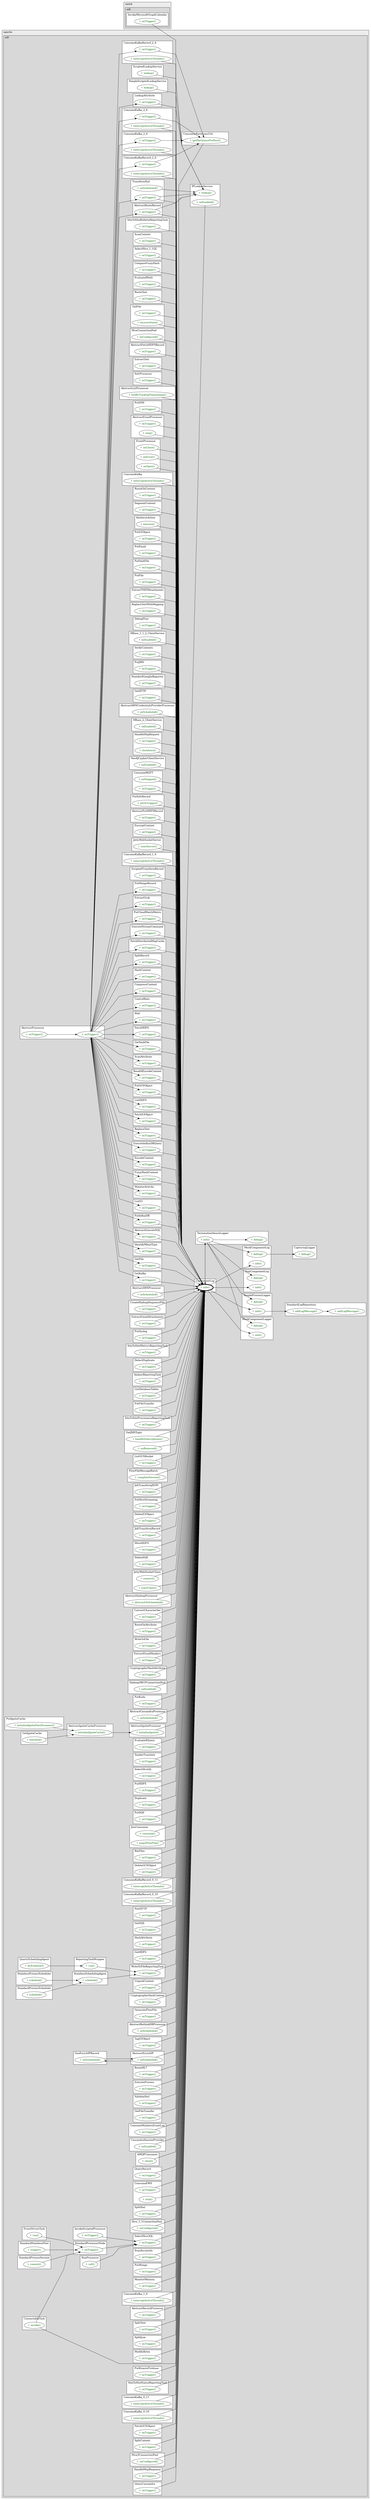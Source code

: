 @startuml

/' diagram meta data start
config=CallConfiguration;
{
  "rootMethod": "org.apache.nifi.logging.ComponentLog#info(String,Object...)",
  "projectClassification": {
    "searchMode": "OpenProject", // OpenProject, AllProjects
    "includedProjects": "",
    "pathEndKeywords": "*.impl",
    "isClientPath": "",
    "isClientName": "",
    "isTestPath": "",
    "isTestName": "",
    "isMappingPath": "",
    "isMappingName": "",
    "isDataAccessPath": "",
    "isDataAccessName": "",
    "isDataStructurePath": "",
    "isDataStructureName": "",
    "isInterfaceStructuresPath": "",
    "isInterfaceStructuresName": "",
    "isEntryPointPath": "",
    "isEntryPointName": ""
  },
  "graphRestriction": {
    "classPackageExcludeFilter": "",
    "classPackageIncludeFilter": "",
    "classNameExcludeFilter": "",
    "classNameIncludeFilter": "",
    "methodNameExcludeFilter": "",
    "methodNameIncludeFilter": "",
    "removeByInheritance": "", // inheritance/annotation based filtering is done in a second step
    "removeByAnnotation": "",
    "removeByClassPackage": "", // cleanup the graph after inheritance/annotation based filtering is done
    "removeByClassName": "",
    "cutMappings": false,
    "cutEnum": true,
    "cutTests": true,
    "cutClient": true,
    "cutDataAccess": true,
    "cutInterfaceStructures": true,
    "cutDataStructures": true,
    "cutGetterAndSetter": true,
    "cutConstructors": true
  },
  "graphTraversal": {
    "forwardDepth": 3,
    "backwardDepth": 3,
    "classPackageExcludeFilter": "",
    "classPackageIncludeFilter": "",
    "classNameExcludeFilter": "",
    "classNameIncludeFilter": "",
    "methodNameExcludeFilter": "",
    "methodNameIncludeFilter": "",
    "hideMappings": false,
    "hideDataStructures": false,
    "hidePrivateMethods": true,
    "hideInterfaceCalls": true, // indirection: implementation -> interface (is hidden) -> implementation
    "onlyShowApplicationEntryPoints": false // root node is included
  },
  "details": {
    "aggregation": "GroupByClass", // ByClass, GroupByClass, None
    "showMethodParametersTypes": false,
    "showMethodParametersNames": false,
    "showMethodReturnType": false,
    "showPackageLevels": 2,
    "showCallOrder": false,
    "edgeMode": "MethodsOnly", // TypesOnly, MethodsOnly, TypesAndMethods, MethodsAndDirectTypeUsage
    "showDetailedClassStructure": false
  },
  "rootClass": "org.apache.nifi.logging.ComponentLog"
}
diagram meta data end '/



digraph g {
    rankdir="LR"
    splines=polyline
    

'nodes 
subgraph cluster_109642426 { 
   	label=speyk
	labeljust=l
	fillcolor="#ececec"
	style=filled
   
   subgraph cluster_1357476466 { 
   	label=nifi
	labeljust=l
	fillcolor="#d8d8d8"
	style=filled
   
   subgraph cluster_919407401 { 
   	label=InvokeMicrosoftGraphCalendar
	labeljust=l
	fillcolor=white
	style=filled
   
   InvokeMicrosoftGraphCalendar652418931XXXonTrigger1421322213[
	label="+ onTrigger()"
	style=filled
	fillcolor=white
	tooltip="InvokeMicrosoftGraphCalendar

null"
	fontcolor=darkgreen
];
} 
} 
} 

subgraph cluster_1411517106 { 
   	label=apache
	labeljust=l
	fillcolor="#ececec"
	style=filled
   
   subgraph cluster_781648802 { 
   	label=nifi
	labeljust=l
	fillcolor="#d8d8d8"
	style=filled
   
   subgraph cluster_1001616088 { 
   	label=KerberosAction
	labeljust=l
	fillcolor=white
	style=filled
   
   KerberosAction1963001735XXXexecute0[
	label="+ execute()"
	style=filled
	fillcolor=white
	tooltip="KerberosAction

null"
	fontcolor=darkgreen
];
} 

subgraph cluster_1008684560 { 
   	label=StandardProcessSession
	labeljust=l
	fillcolor=white
	style=filled
   
   StandardProcessSession1624409406XXXcommit0[
	label="+ commit()"
	style=filled
	fillcolor=white
	tooltip="StandardProcessSession

&#10;  \<p\>&#10;  Commits the current session ensuring all operations against FlowFiles&#10;  within this session are atomically persisted. All FlowFiles operated on&#10;  within this session must be accounted for by transfer or removal or the&#10;  commit will fail.\</p\>&#10; &#10;  \<p\>&#10;  As soon as the commit completes the session is again ready to be used\</p\>&#10; &#10;  @throws IllegalStateException if detected that this method is being&#10;  called from within a callback of another method in this session.&#10;  @throws FlowFileHandlingException if not all FlowFiles acted upon within&#10;  this session are accounted for by user code such that they have a&#10;  transfer identified or where marked for removal. Automated rollback&#10;  occurs.&#10;  @throws ProcessException if some general fault occurs while persisting&#10;  the session. Initiates automatic rollback. The root cause can be obtained&#10;  via \<code\>Exception.getCause()\</code\>&#10; "
	fontcolor=darkgreen
];
} 

subgraph cluster_1012720292 { 
   	label=PutS3Object
	labeljust=l
	fillcolor=white
	style=filled
   
   PutS3Object593015804XXXonTrigger1421322213[
	label="+ onTrigger()"
	style=filled
	fillcolor=white
	tooltip="PutS3Object

null"
	fontcolor=darkgreen
];
} 

subgraph cluster_1028429109 { 
   	label=PutEmail
	labeljust=l
	fillcolor=white
	style=filled
   
   PutEmail470851760XXXonTrigger1421322213[
	label="+ onTrigger()"
	style=filled
	fillcolor=white
	tooltip="PutEmail

null"
	fontcolor=darkgreen
];
} 

subgraph cluster_1054257234 { 
   	label=PutSmbFile
	labeljust=l
	fillcolor=white
	style=filled
   
   PutSmbFile224908075XXXonTrigger1421322213[
	label="+ onTrigger()"
	style=filled
	fillcolor=white
	tooltip="PutSmbFile

null"
	fontcolor=darkgreen
];
} 

subgraph cluster_1075229805 { 
   	label=PutFile
	labeljust=l
	fillcolor=white
	style=filled
   
   PutFile470851760XXXonTrigger1421322213[
	label="+ onTrigger()"
	style=filled
	fillcolor=white
	tooltip="PutFile

null"
	fontcolor=darkgreen
];
} 

subgraph cluster_1116472007 { 
   	label=ExtractTNEFAttachments
	labeljust=l
	fillcolor=white
	style=filled
   
   ExtractTNEFAttachments1401222167XXXonTrigger1421322213[
	label="+ onTrigger()"
	style=filled
	fillcolor=white
	tooltip="ExtractTNEFAttachments

null"
	fontcolor=darkgreen
];
} 

subgraph cluster_1138781413 { 
   	label=ReplaceTextWithMapping
	labeljust=l
	fillcolor=white
	style=filled
   
   ReplaceTextWithMapping470851760XXXonTrigger1421322213[
	label="+ onTrigger()"
	style=filled
	fillcolor=white
	tooltip="ReplaceTextWithMapping

null"
	fontcolor=darkgreen
];
} 

subgraph cluster_1144416029 { 
   	label=DebugFlow
	labeljust=l
	fillcolor=white
	style=filled
   
   DebugFlow470851760XXXonTrigger1421322213[
	label="+ onTrigger()"
	style=filled
	fillcolor=white
	tooltip="DebugFlow

null"
	fontcolor=darkgreen
];
} 

subgraph cluster_1185515444 { 
   	label=HBase_1_1_2_ClientService
	labeljust=l
	fillcolor=white
	style=filled
   
   HBase_1_1_2_ClientService886316319XXXonEnabled1613222919[
	label="+ onEnabled()"
	style=filled
	fillcolor=white
	tooltip="HBase_1_1_2_ClientService

&#10;  As of Apache NiFi 1.5.0, due to changes made to&#10;  {@link SecurityUtil#loginKerberos(Configuration, String, String)}, which is used by this&#10;  class to authenticate a principal with Kerberos, HBase controller services no longer&#10;  attempt relogins explicitly. For more information, please read the documentation for&#10;  {@link SecurityUtil#loginKerberos(Configuration, String, String)}.&#10;  \<p/\>&#10;  In previous versions of NiFi, a {@link org.apache.nifi.hadoop.KerberosTicketRenewer} was started&#10;  when the HBase controller service was enabled. The use of a separate thread to explicitly relogin could cause&#10;  race conditions with the implicit relogin attempts made by hadoop/HBase code on a thread that references the same&#10;  {@link UserGroupInformation} instance. One of these threads could leave the&#10;  {@link javax.security.auth.Subject} in {@link UserGroupInformation} to be cleared or in an unexpected state&#10;  while the other thread is attempting to use the {@link javax.security.auth.Subject}, resulting in failed&#10;  authentication attempts that would leave the HBase controller service in an unrecoverable state.&#10; &#10;  @see SecurityUtil#loginKerberos(Configuration, String, String)&#10; "
	fontcolor=darkgreen
];
} 

subgraph cluster_118776590 { 
   	label=VerifyContents
	labeljust=l
	fillcolor=white
	style=filled
   
   VerifyContents403018159XXXonTrigger1421322213[
	label="+ onTrigger()"
	style=filled
	fillcolor=white
	tooltip="VerifyContents

null"
	fontcolor=darkgreen
];
} 

subgraph cluster_1212238209 { 
   	label=PutJMS
	labeljust=l
	fillcolor=white
	style=filled
   
   PutJMS470851760XXXonTrigger1421322213[
	label="+ onTrigger()"
	style=filled
	fillcolor=white
	tooltip="PutJMS

null"
	fontcolor=darkgreen
];
} 

subgraph cluster_1214845525 { 
   	label=GetKafka
	labeljust=l
	fillcolor=white
	style=filled
   
   GetKafka1396033677XXXonTrigger1421322213[
	label="+ onTrigger()"
	style=filled
	fillcolor=white
	tooltip="GetKafka

null"
	fontcolor=darkgreen
];
} 

subgraph cluster_1216091102 { 
   	label=IPLookupService
	labeljust=l
	fillcolor=white
	style=filled
   
   IPLookupService1214926876XXXlookup350625082[
	label="+ lookup()"
	style=filled
	fillcolor=white
	tooltip="IPLookupService

&#10;  Looks up a value that corresponds to the given map of information, referred to as lookup coordinates&#10; &#10;  @param coordinates a Map of key/value pairs that indicate the information that should be looked up&#10;  @return a value that corresponds to the given coordinates&#10; &#10;  @throws LookupFailureException if unable to lookup a value for the given coordinates&#10; "
	fontcolor=darkgreen
];

IPLookupService1214926876XXXonEnabled1613222919[
	label="+ onEnabled()"
	style=filled
	fillcolor=white
	tooltip="IPLookupService

null"
	fontcolor=darkgreen
];
} 

subgraph cluster_1219167554 { 
   	label=StandardGangliaReporter
	labeljust=l
	fillcolor=white
	style=filled
   
   StandardGangliaReporter1055776073XXXonTrigger602840001[
	label="+ onTrigger()"
	style=filled
	fillcolor=white
	tooltip="StandardGangliaReporter

&#10;  This method is called on a scheduled interval to allow the Reporting Task&#10;  to perform its tasks.&#10; &#10;  @param context reporting context&#10; "
	fontcolor=darkgreen
];
} 

subgraph cluster_1219564852 { 
   	label=GetFile
	labeljust=l
	fillcolor=white
	style=filled
   
   GetFile470851760XXXonTrigger1421322213[
	label="+ onTrigger()"
	style=filled
	fillcolor=white
	tooltip="GetFile

null"
	fontcolor=darkgreen
];
} 

subgraph cluster_1219603488 { 
   	label=GetHTTP
	labeljust=l
	fillcolor=white
	style=filled
   
   GetHTTP470851760XXXonTrigger302525551[
	label="+ onTrigger()"
	style=filled
	fillcolor=white
	tooltip="GetHTTP

&#10;  \<p\>&#10;  The method called when this processor is triggered to operate by the&#10;  controller. In the absence of the {@link org.apache.nifi.annotation.behavior.TriggerSerially} annotation,&#10;  this method may be called concurrently from different threads.&#10;  When this method is called depends on how this processor is&#10;  configured within a controller to be triggered (timing or event&#10;  based).\</p\>&#10; &#10;  @param context provides access to convenience methods for obtaining&#10;  property values, delaying the scheduling of the processor, provides&#10;  access to Controller Services, etc.&#10;  @param sessionFactory provides access to a {@link ProcessSession}, which&#10;  can be used for accessing FlowFiles, etc.&#10; &#10;  @throws ProcessException if processing did not complete normally though&#10;  indicates the problem is an understood potential outcome of processing.&#10;  The controller/caller will handle these exceptions gracefully such as&#10;  logging, etc.. If another type of exception is allowed to propagate the&#10;  controller may no longer trigger this processor to operate, as this would&#10;  indicate a probable coding defect.&#10; "
	fontcolor=darkgreen
];
} 

subgraph cluster_1222388836 { 
   	label=AbstractAWSCredentialsProviderProcessor
	labeljust=l
	fillcolor=white
	style=filled
   
   AbstractAWSCredentialsProviderProcessor224925046XXXonScheduled135384992[
	label="+ onScheduled()"
	style=filled
	fillcolor=white
	tooltip="AbstractAWSCredentialsProviderProcessor

&#10;  This method checks if {#link {@link #AWS_CREDENTIALS_PROVIDER_SERVICE} is available and if it&#10;  is, uses the credentials provider, otherwise it invokes the {@link AbstractAWSProcessor#onScheduled(ProcessContext)}&#10;  which uses static AWSCredentials for the aws processors&#10; "
	fontcolor=darkgreen
];
} 

subgraph cluster_122532456 { 
   	label=HBase_2_ClientService
	labeljust=l
	fillcolor=white
	style=filled
   
   HBase_2_ClientService886316319XXXonEnabled1613222919[
	label="+ onEnabled()"
	style=filled
	fillcolor=white
	tooltip="HBase_2_ClientService

&#10;  As of Apache NiFi 1.5.0, due to changes made to&#10;  {@link SecurityUtil#loginKerberos(Configuration, String, String)}, which is used by this&#10;  class to authenticate a principal with Kerberos, HBase controller services no longer&#10;  attempt relogins explicitly. For more information, please read the documentation for&#10;  {@link SecurityUtil#loginKerberos(Configuration, String, String)}.&#10;  \<p/\>&#10;  In previous versions of NiFi, a {@link org.apache.nifi.hadoop.KerberosTicketRenewer} was started&#10;  when the HBase controller service was enabled. The use of a separate thread to explicitly relogin could cause&#10;  race conditions with the implicit relogin attempts made by hadoop/HBase code on a thread that references the same&#10;  {@link UserGroupInformation} instance. One of these threads could leave the&#10;  {@link javax.security.auth.Subject} in {@link UserGroupInformation} to be cleared or in an unexpected state&#10;  while the other thread is attempting to use the {@link javax.security.auth.Subject}, resulting in failed&#10;  authentication attempts that would leave the HBase controller service in an unrecoverable state.&#10; &#10;  @see SecurityUtil#loginKerberos(Configuration, String, String)&#10; "
	fontcolor=darkgreen
];
} 

subgraph cluster_1226525087 { 
   	label=HandleHttpRequest
	labeljust=l
	fillcolor=white
	style=filled
   
   HandleHttpRequest470851760XXXonTrigger1421322213[
	label="+ onTrigger()"
	style=filled
	fillcolor=white
	tooltip="HandleHttpRequest

null"
	fontcolor=darkgreen
];

HandleHttpRequest470851760XXXshutdown0[
	label="+ shutdown()"
	style=filled
	fillcolor=white
	tooltip="HandleHttpRequest

null"
	fontcolor=darkgreen
];
} 

subgraph cluster_12334437 { 
   	label=Neo4JCypherClientService
	labeljust=l
	fillcolor=white
	style=filled
   
   Neo4JCypherClientService885869364XXXonEnabled1613222919[
	label="+ onEnabled()"
	style=filled
	fillcolor=white
	tooltip="Neo4JCypherClientService

null"
	fontcolor=darkgreen
];
} 

subgraph cluster_1247026487 { 
   	label=ConsumeMQTT
	labeljust=l
	fillcolor=white
	style=filled
   
   ConsumeMQTT1617610039XXXonStopped135384992[
	label="+ onStopped()"
	style=filled
	fillcolor=white
	tooltip="ConsumeMQTT

null"
	fontcolor=darkgreen
];

ConsumeMQTT1617610039XXXonTrigger1421322213[
	label="+ onTrigger()"
	style=filled
	fillcolor=white
	tooltip="ConsumeMQTT

null"
	fontcolor=darkgreen
];
} 

subgraph cluster_1250929481 { 
   	label=SimpleProcessLogger
	labeljust=l
	fillcolor=white
	style=filled
   
   SimpleProcessLogger786985848XXXdebug117314406[
	label="+ debug()"
	style=filled
	fillcolor=white
	tooltip="SimpleProcessLogger

null"
	fontcolor=darkgreen
];

SimpleProcessLogger786985848XXXinfo117314406[
	label="+ info()"
	style=filled
	fillcolor=white
	tooltip="SimpleProcessLogger

null"
	fontcolor=darkgreen
];
} 

subgraph cluster_1257108713 { 
   	label=PutSolrRecord
	labeljust=l
	fillcolor=white
	style=filled
   
   PutSolrRecord1617786613XXXdoOnTrigger1421322213[
	label="+ doOnTrigger()"
	style=filled
	fillcolor=white
	tooltip="PutSolrRecord

&#10;  This should be implemented just like the normal onTrigger method. When a KerberosCredentialsService is configured,&#10;  this method will be wrapped in a PrivilegedAction and executed with the credentials of the service, otherwise this&#10;  will be executed like a a normal call to onTrigger.&#10; "
	fontcolor=darkgreen
];
} 

subgraph cluster_1257559985 { 
   	label=AbstractPutHDFSRecord
	labeljust=l
	fillcolor=white
	style=filled
   
   AbstractPutHDFSRecord413313672XXXonTrigger1421322213[
	label="+ onTrigger()"
	style=filled
	fillcolor=white
	tooltip="AbstractPutHDFSRecord

null"
	fontcolor=darkgreen
];
} 

subgraph cluster_1271335122 { 
   	label=EncryptContent
	labeljust=l
	fillcolor=white
	style=filled
   
   EncryptContent470851760XXXonTrigger1421322213[
	label="+ onTrigger()"
	style=filled
	fillcolor=white
	tooltip="EncryptContent

null"
	fontcolor=darkgreen
];
} 

subgraph cluster_130024122 { 
   	label=AbstractRouteRecord
	labeljust=l
	fillcolor=white
	style=filled
   
   AbstractRouteRecord470851760XXXonTrigger1421322213[
	label="+ onTrigger()"
	style=filled
	fillcolor=white
	tooltip="AbstractRouteRecord

null"
	fontcolor=darkgreen
];
} 

subgraph cluster_1300410275 { 
   	label=JettyWebSocketServer
	labeljust=l
	fillcolor=white
	style=filled
   
   JettyWebSocketServer1906630563XXXstartServer1613222919[
	label="+ startServer()"
	style=filled
	fillcolor=white
	tooltip="JettyWebSocketServer

null"
	fontcolor=darkgreen
];
} 

subgraph cluster_1319608814 { 
   	label=ConsumeKafkaRecord_1_0
	labeljust=l
	fillcolor=white
	style=filled
   
   ConsumeKafkaRecord_1_01914862338XXXinterruptActiveThreads0[
	label="+ interruptActiveThreads()"
	style=filled
	fillcolor=white
	tooltip="ConsumeKafkaRecord_1_0

null"
	fontcolor=darkgreen
];
} 

subgraph cluster_1319609775 { 
   	label=ConsumeKafkaRecord_2_0
	labeljust=l
	fillcolor=white
	style=filled
   
   ConsumeKafkaRecord_2_01914862338XXXinterruptActiveThreads0[
	label="+ interruptActiveThreads()"
	style=filled
	fillcolor=white
	tooltip="ConsumeKafkaRecord_2_0

null"
	fontcolor=darkgreen
];

ConsumeKafkaRecord_2_01914862338XXXonTrigger1421322213[
	label="+ onTrigger()"
	style=filled
	fillcolor=white
	tooltip="ConsumeKafkaRecord_2_0

null"
	fontcolor=darkgreen
];
} 

subgraph cluster_1319609781 { 
   	label=ConsumeKafkaRecord_2_6
	labeljust=l
	fillcolor=white
	style=filled
   
   ConsumeKafkaRecord_2_61914862338XXXinterruptActiveThreads0[
	label="+ interruptActiveThreads()"
	style=filled
	fillcolor=white
	tooltip="ConsumeKafkaRecord_2_6

null"
	fontcolor=darkgreen
];

ConsumeKafkaRecord_2_61914862338XXXonTrigger1421322213[
	label="+ onTrigger()"
	style=filled
	fillcolor=white
	tooltip="ConsumeKafkaRecord_2_6

null"
	fontcolor=darkgreen
];
} 

subgraph cluster_1319657757 { 
   	label=ScriptedTransformRecord
	labeljust=l
	fillcolor=white
	style=filled
   
   ScriptedTransformRecord96134626XXXonTrigger1421322213[
	label="+ onTrigger()"
	style=filled
	fillcolor=white
	tooltip="ScriptedTransformRecord

null"
	fontcolor=darkgreen
];
} 

subgraph cluster_1332491306 { 
   	label=SimpleScriptedLookupService
	labeljust=l
	fillcolor=white
	style=filled
   
   SimpleScriptedLookupService2013746085XXXlookup350625082[
	label="+ lookup()"
	style=filled
	fillcolor=white
	tooltip="SimpleScriptedLookupService

&#10;  Looks up a value that corresponds to the given map of information, referred to as lookup coordinates&#10; &#10;  @param coordinates a Map of key/value pairs that indicate the information that should be looked up&#10;  @return a value that corresponds to the given coordinates&#10; &#10;  @throws LookupFailureException if unable to lookup a value for the given coordinates&#10; "
	fontcolor=darkgreen
];
} 

subgraph cluster_1333728902 { 
   	label=AbstractProcessor
	labeljust=l
	fillcolor=white
	style=filled
   
   AbstractProcessor786985848XXXonTrigger1421322213[
	label="+ onTrigger()"
	style=filled
	fillcolor=white
	tooltip="AbstractProcessor

null"
	fontcolor=darkgreen
];

AbstractProcessor786985848XXXonTrigger302525551[
	label="+ onTrigger()"
	style=filled
	fillcolor=white
	tooltip="AbstractProcessor

&#10;  \<p\>&#10;  The method called when this processor is triggered to operate by the&#10;  controller. In the absence of the {@link org.apache.nifi.annotation.behavior.TriggerSerially} annotation,&#10;  this method may be called concurrently from different threads.&#10;  When this method is called depends on how this processor is&#10;  configured within a controller to be triggered (timing or event&#10;  based).\</p\>&#10; &#10;  @param context provides access to convenience methods for obtaining&#10;  property values, delaying the scheduling of the processor, provides&#10;  access to Controller Services, etc.&#10;  @param sessionFactory provides access to a {@link ProcessSession}, which&#10;  can be used for accessing FlowFiles, etc.&#10; &#10;  @throws ProcessException if processing did not complete normally though&#10;  indicates the problem is an understood potential outcome of processing.&#10;  The controller/caller will handle these exceptions gracefully such as&#10;  logging, etc.. If another type of exception is allowed to propagate the&#10;  controller may no longer trigger this processor to operate, as this would&#10;  indicate a probable coding defect.&#10; "
	fontcolor=darkgreen
];
} 

subgraph cluster_1356493401 { 
   	label=AbstractIgniteCacheProcessor
	labeljust=l
	fillcolor=white
	style=filled
   
   AbstractIgniteCacheProcessor388494129XXXinitializeIgniteCache135384992[
	label="+ initializeIgniteCache()"
	style=filled
	fillcolor=white
	tooltip="AbstractIgniteCacheProcessor

&#10;  Initialize the ignite cache instance&#10;  @param context process context&#10;  @throws ProcessException if there is a problem while scheduling the processor&#10; "
	fontcolor=darkgreen
];
} 

subgraph cluster_1361845157 { 
   	label=AbstractAWSProcessor
	labeljust=l
	fillcolor=white
	style=filled
   
   AbstractAWSProcessor224925046XXXonScheduled135384992[
	label="+ onScheduled()"
	style=filled
	fillcolor=white
	tooltip="AbstractAWSProcessor

null"
	fontcolor=darkgreen
];
} 

subgraph cluster_137450155 { 
   	label=StandardProcessScheduler
	labeljust=l
	fillcolor=white
	style=filled
   
   StandardProcessScheduler32703756XXXschedule1665165653[
	label="+ schedule()"
	style=filled
	fillcolor=white
	tooltip="StandardProcessScheduler

&#10;  Begins scheduling the given Reporting Task to run&#10; &#10;  @param taskNode to schedule&#10; "
	fontcolor=darkgreen
];
} 

subgraph cluster_1377188756 { 
   	label=CreateHadoopSequenceFile
	labeljust=l
	fillcolor=white
	style=filled
   
   CreateHadoopSequenceFile413313672XXXonTrigger1421322213[
	label="+ onTrigger()"
	style=filled
	fillcolor=white
	tooltip="CreateHadoopSequenceFile

null"
	fontcolor=darkgreen
];
} 

subgraph cluster_1388596752 { 
   	label=ExtractEmailAttachments
	labeljust=l
	fillcolor=white
	style=filled
   
   ExtractEmailAttachments1401222167XXXonTrigger1421322213[
	label="+ onTrigger()"
	style=filled
	fillcolor=white
	tooltip="ExtractEmailAttachments

null"
	fontcolor=darkgreen
];
} 

subgraph cluster_1404101624 { 
   	label=PutSyslog
	labeljust=l
	fillcolor=white
	style=filled
   
   PutSyslog470851760XXXonTrigger1421322213[
	label="+ onTrigger()"
	style=filled
	fillcolor=white
	tooltip="PutSyslog

null"
	fontcolor=darkgreen
];
} 

subgraph cluster_140632371 { 
   	label=SiteToSiteMetricsReportingTask
	labeljust=l
	fillcolor=white
	style=filled
   
   SiteToSiteMetricsReportingTask1528425748XXXonTrigger602840001[
	label="+ onTrigger()"
	style=filled
	fillcolor=white
	tooltip="SiteToSiteMetricsReportingTask

&#10;  This method is called on a scheduled interval to allow the Reporting Task&#10;  to perform its tasks.&#10; &#10;  @param context reporting context&#10; "
	fontcolor=darkgreen
];
} 

subgraph cluster_1423591352 { 
   	label=IdentifyMimeType
	labeljust=l
	fillcolor=white
	style=filled
   
   IdentifyMimeType470851760XXXonTrigger1421322213[
	label="+ onTrigger()"
	style=filled
	fillcolor=white
	tooltip="IdentifyMimeType

null"
	fontcolor=darkgreen
];
} 

subgraph cluster_1428071880 { 
   	label=ReportingTaskWrapper
	labeljust=l
	fillcolor=white
	style=filled
   
   ReportingTaskWrapper1248989462XXXrun0[
	label="+ run()"
	style=filled
	fillcolor=white
	tooltip="ReportingTaskWrapper

null"
	fontcolor=darkgreen
];
} 

subgraph cluster_145056490 { 
   	label=DetectDuplicate
	labeljust=l
	fillcolor=white
	style=filled
   
   DetectDuplicate470851760XXXonTrigger1421322213[
	label="+ onTrigger()"
	style=filled
	fillcolor=white
	tooltip="DetectDuplicate

null"
	fontcolor=darkgreen
];
} 

subgraph cluster_1467017471 { 
   	label=AmbariReportingTask
	labeljust=l
	fillcolor=white
	style=filled
   
   AmbariReportingTask1744549628XXXonTrigger602840001[
	label="+ onTrigger()"
	style=filled
	fillcolor=white
	tooltip="AmbariReportingTask

&#10;  This method is called on a scheduled interval to allow the Reporting Task&#10;  to perform its tasks.&#10; &#10;  @param context reporting context&#10; "
	fontcolor=darkgreen
];
} 

subgraph cluster_1475776380 { 
   	label=ListDatabaseTables
	labeljust=l
	fillcolor=white
	style=filled
   
   ListDatabaseTables470851760XXXonTrigger1421322213[
	label="+ onTrigger()"
	style=filled
	fillcolor=white
	tooltip="ListDatabaseTables

null"
	fontcolor=darkgreen
];
} 

subgraph cluster_1492801624 { 
   	label=ScriptedLookupService
	labeljust=l
	fillcolor=white
	style=filled
   
   ScriptedLookupService2013746085XXXlookup350625082[
	label="+ lookup()"
	style=filled
	fillcolor=white
	tooltip="ScriptedLookupService

&#10;  Looks up a value that corresponds to the given map of information, referred to as lookup coordinates&#10; &#10;  @param coordinates a Map of key/value pairs that indicate the information that should be looked up&#10;  @return a value that corresponds to the given coordinates&#10; &#10;  @throws LookupFailureException if unable to lookup a value for the given coordinates&#10; "
	fontcolor=darkgreen
];
} 

subgraph cluster_1501107064 { 
   	label=PutFileTransfer
	labeljust=l
	fillcolor=white
	style=filled
   
   PutFileTransfer470851760XXXonTrigger1421322213[
	label="+ onTrigger()"
	style=filled
	fillcolor=white
	tooltip="PutFileTransfer

null"
	fontcolor=darkgreen
];
} 

subgraph cluster_1518387439 { 
   	label=ConsumerPartitionsUtil
	labeljust=l
	fillcolor=white
	style=filled
   
   ConsumerPartitionsUtil1914862338XXXgetPartitionsForHost1307808067[
	label="+ getPartitionsForHost()"
	style=filled
	fillcolor=white
	tooltip="ConsumerPartitionsUtil

null"
	fontcolor=darkgreen
];
} 

subgraph cluster_1534396166 { 
   	label=NopComponentLog
	labeljust=l
	fillcolor=white
	style=filled
   
   NopComponentLog832281502XXXdebug117314406[
	label="+ debug()"
	style=filled
	fillcolor=white
	tooltip="NopComponentLog

null"
	fontcolor=darkgreen
];

NopComponentLog832281502XXXinfo117314406[
	label="+ info()"
	style=filled
	fillcolor=white
	tooltip="NopComponentLog

null"
	fontcolor=darkgreen
];
} 

subgraph cluster_1573937391 { 
   	label=SiteToSiteProvenanceReportingTask
	labeljust=l
	fillcolor=white
	style=filled
   
   SiteToSiteProvenanceReportingTask1528425748XXXonTrigger602840001[
	label="+ onTrigger()"
	style=filled
	fillcolor=white
	tooltip="SiteToSiteProvenanceReportingTask

&#10;  This method is called on a scheduled interval to allow the Reporting Task&#10;  to perform its tasks.&#10; &#10;  @param context reporting context&#10; "
	fontcolor=darkgreen
];
} 

subgraph cluster_1575813943 { 
   	label=GetJMSTopic
	labeljust=l
	fillcolor=white
	style=filled
   
   GetJMSTopic470851760XXXhandleSubscriptions135384992[
	label="+ handleSubscriptions()"
	style=filled
	fillcolor=white
	tooltip="GetJMSTopic

null"
	fontcolor=darkgreen
];

GetJMSTopic470851760XXXonRemoved135384992[
	label="+ onRemoved()"
	style=filled
	fillcolor=white
	tooltip="GetJMSTopic

null"
	fontcolor=darkgreen
];
} 

subgraph cluster_160282371 { 
   	label=ListGCSBucket
	labeljust=l
	fillcolor=white
	style=filled
   
   ListGCSBucket890626002XXXonTrigger1421322213[
	label="+ onTrigger()"
	style=filled
	fillcolor=white
	tooltip="ListGCSBucket

null"
	fontcolor=darkgreen
];
} 

subgraph cluster_1630245760 { 
   	label=InvokeScriptedProcessor
	labeljust=l
	fillcolor=white
	style=filled
   
   InvokeScriptedProcessor96134626XXXonTrigger302525551[
	label="+ onTrigger()"
	style=filled
	fillcolor=white
	tooltip="InvokeScriptedProcessor

&#10;  Invokes the onTrigger() method of the scripted processor. If the script&#10;  failed to reload, the processor yields until the script can be reloaded&#10;  successfully. If the scripted processor's onTrigger() method throws an&#10;  exception, a ProcessException will be thrown. If no processor is defined&#10;  by the script, an error is logged with the system.&#10; &#10;  @param context provides access to convenience methods for obtaining&#10;  property values, delaying the scheduling of the processor, provides&#10;  access to Controller Services, etc.&#10;  @param sessionFactory provides access to a {@link ProcessSessionFactory},&#10;  which can be used for accessing FlowFiles, etc.&#10;  @throws ProcessException if the scripted processor's onTrigger() method&#10;  throws an exception&#10; "
	fontcolor=darkgreen
];
} 

subgraph cluster_1632400229 { 
   	label=FlowFileMessageBatch
	labeljust=l
	fillcolor=white
	style=filled
   
   FlowFileMessageBatch957990128XXXcompleteSession0[
	label="+ completeSession()"
	style=filled
	fillcolor=white
	tooltip="FlowFileMessageBatch

null"
	fontcolor=darkgreen
];
} 

subgraph cluster_1637435017 { 
   	label=JoltTransformJSON
	labeljust=l
	fillcolor=white
	style=filled
   
   JoltTransformJSON470851760XXXonTrigger1421322213[
	label="+ onTrigger()"
	style=filled
	fillcolor=white
	tooltip="JoltTransformJSON

null"
	fontcolor=darkgreen
];
} 

subgraph cluster_1670086958 { 
   	label=PutHiveStreaming
	labeljust=l
	fillcolor=white
	style=filled
   
   PutHiveStreaming1617453443XXXonTrigger302525551[
	label="+ onTrigger()"
	style=filled
	fillcolor=white
	tooltip="PutHiveStreaming

&#10;  \<p\>&#10;  The method called when this processor is triggered to operate by the&#10;  controller. In the absence of the {@link org.apache.nifi.annotation.behavior.TriggerSerially} annotation,&#10;  this method may be called concurrently from different threads.&#10;  When this method is called depends on how this processor is&#10;  configured within a controller to be triggered (timing or event&#10;  based).\</p\>&#10; &#10;  @param context provides access to convenience methods for obtaining&#10;  property values, delaying the scheduling of the processor, provides&#10;  access to Controller Services, etc.&#10;  @param sessionFactory provides access to a {@link ProcessSession}, which&#10;  can be used for accessing FlowFiles, etc.&#10; &#10;  @throws ProcessException if processing did not complete normally though&#10;  indicates the problem is an understood potential outcome of processing.&#10;  The controller/caller will handle these exceptions gracefully such as&#10;  logging, etc.. If another type of exception is allowed to propagate the&#10;  controller may no longer trigger this processor to operate, as this would&#10;  indicate a probable coding defect.&#10; "
	fontcolor=darkgreen
];
} 

subgraph cluster_1683956628 { 
   	label=DeleteS3Object
	labeljust=l
	fillcolor=white
	style=filled
   
   DeleteS3Object593015804XXXonTrigger1421322213[
	label="+ onTrigger()"
	style=filled
	fillcolor=white
	tooltip="DeleteS3Object

null"
	fontcolor=darkgreen
];
} 

subgraph cluster_1684153142 { 
   	label=StandardLogRepository
	labeljust=l
	fillcolor=white
	style=filled
   
   StandardLogRepository1292167443XXXaddLogMessage1084326245[
	label="+ addLogMessage()"
	style=filled
	fillcolor=white
	tooltip="StandardLogRepository

null"
	fontcolor=darkgreen
];

StandardLogRepository1292167443XXXaddLogMessage907761562[
	label="+ addLogMessage()"
	style=filled
	fillcolor=white
	tooltip="StandardLogRepository

null"
	fontcolor=darkgreen
];
} 

subgraph cluster_1708012223 { 
   	label=CapturingLogger
	labeljust=l
	fillcolor=white
	style=filled
   
   CapturingLogger306090332XXXdebug658265366[
	label="+ debug()"
	style=filled
	fillcolor=white
	tooltip="CapturingLogger

null"
	fontcolor=darkgreen
];
} 

subgraph cluster_1713359007 { 
   	label=JoltTransformRecord
	labeljust=l
	fillcolor=white
	style=filled
   
   JoltTransformRecord847323553XXXonTrigger1421322213[
	label="+ onTrigger()"
	style=filled
	fillcolor=white
	tooltip="JoltTransformRecord

null"
	fontcolor=darkgreen
];
} 

subgraph cluster_1742196903 { 
   	label=AbstractExecuteSQL
	labeljust=l
	fillcolor=white
	style=filled
   
   AbstractExecuteSQL470851760XXXonTrigger1421322213[
	label="+ onTrigger()"
	style=filled
	fillcolor=white
	tooltip="AbstractExecuteSQL

null"
	fontcolor=darkgreen
];
} 

subgraph cluster_1742318096 { 
   	label=MoveHDFS
	labeljust=l
	fillcolor=white
	style=filled
   
   MoveHDFS413313672XXXonTrigger1421322213[
	label="+ onTrigger()"
	style=filled
	fillcolor=white
	tooltip="MoveHDFS

null"
	fontcolor=darkgreen
];
} 

subgraph cluster_1742532301 { 
   	label=DeleteSQS
	labeljust=l
	fillcolor=white
	style=filled
   
   DeleteSQS1203618703XXXonTrigger1421322213[
	label="+ onTrigger()"
	style=filled
	fillcolor=white
	tooltip="DeleteSQS

null"
	fontcolor=darkgreen
];
} 

subgraph cluster_1752160180 { 
   	label=PutInfluxDB
	labeljust=l
	fillcolor=white
	style=filled
   
   PutInfluxDB1607313889XXXonTrigger1421322213[
	label="+ onTrigger()"
	style=filled
	fillcolor=white
	tooltip="PutInfluxDB

null"
	fontcolor=darkgreen
];
} 

subgraph cluster_1752296219 { 
   	label=JettyWebSocketClient
	labeljust=l
	fillcolor=white
	style=filled
   
   JettyWebSocketClient1906630563XXXconnect1808118735[
	label="+ connect()"
	style=filled
	fillcolor=white
	tooltip="JettyWebSocketClient

null"
	fontcolor=darkgreen
];

JettyWebSocketClient1906630563XXXstartClient1613222919[
	label="+ startClient()"
	style=filled
	fillcolor=white
	tooltip="JettyWebSocketClient

null"
	fontcolor=darkgreen
];
} 

subgraph cluster_1755905334 { 
   	label=EventDrivenTask
	labeljust=l
	fillcolor=white
	style=filled
   
   EventDrivenTask1117794091XXXrun0[
	label="+ run()"
	style=filled
	fillcolor=white
	tooltip="EventDrivenTask

null"
	fontcolor=darkgreen
];
} 

subgraph cluster_1760597291 { 
   	label=AbstractHadoopProcessor
	labeljust=l
	fillcolor=white
	style=filled
   
   AbstractHadoopProcessor413313672XXXabstractOnScheduled135384992[
	label="+ abstractOnScheduled()"
	style=filled
	fillcolor=white
	tooltip="AbstractHadoopProcessor

&#10;  If your subclass also has an @OnScheduled annotated method and you need hdfsResources in that method, then be sure to call super.abstractOnScheduled(context)&#10; "
	fontcolor=darkgreen
];
} 

subgraph cluster_1760996878 { 
   	label=ConvertCharacterSet
	labeljust=l
	fillcolor=white
	style=filled
   
   ConvertCharacterSet470851760XXXonTrigger1421322213[
	label="+ onTrigger()"
	style=filled
	fillcolor=white
	tooltip="ConvertCharacterSet

null"
	fontcolor=darkgreen
];
} 

subgraph cluster_1761535886 { 
   	label=RouteOnAttribute
	labeljust=l
	fillcolor=white
	style=filled
   
   RouteOnAttribute470851760XXXonTrigger1421322213[
	label="+ onTrigger()"
	style=filled
	fillcolor=white
	tooltip="RouteOnAttribute

null"
	fontcolor=darkgreen
];
} 

subgraph cluster_1772932102 { 
   	label=PutIgniteCache
	labeljust=l
	fillcolor=white
	style=filled
   
   PutIgniteCache388494129XXXinitializeIgniteDataStreamer135384992[
	label="+ initializeIgniteDataStreamer()"
	style=filled
	fillcolor=white
	tooltip="PutIgniteCache

&#10;  Initialize ignite cache&#10; "
	fontcolor=darkgreen
];
} 

subgraph cluster_1784527497 { 
   	label=WriteToFile
	labeljust=l
	fillcolor=white
	style=filled
   
   WriteToFile403018159XXXonTrigger1421322213[
	label="+ onTrigger()"
	style=filled
	fillcolor=white
	tooltip="WriteToFile

null"
	fontcolor=darkgreen
];
} 

subgraph cluster_1801225384 { 
   	label=ListS3
	labeljust=l
	fillcolor=white
	style=filled
   
   ListS3593015804XXXonTrigger1421322213[
	label="+ onTrigger()"
	style=filled
	fillcolor=white
	tooltip="ListS3

null"
	fontcolor=darkgreen
];
} 

subgraph cluster_1826851386 { 
   	label=ExtractEmailHeaders
	labeljust=l
	fillcolor=white
	style=filled
   
   ExtractEmailHeaders1401222167XXXonTrigger1421322213[
	label="+ onTrigger()"
	style=filled
	fillcolor=white
	tooltip="ExtractEmailHeaders

null"
	fontcolor=darkgreen
];
} 

subgraph cluster_1841256695 { 
   	label=TransformXml
	labeljust=l
	fillcolor=white
	style=filled
   
   TransformXml470851760XXXonScheduled135384992[
	label="+ onScheduled()"
	style=filled
	fillcolor=white
	tooltip="TransformXml

null"
	fontcolor=darkgreen
];

TransformXml470851760XXXonTrigger1421322213[
	label="+ onTrigger()"
	style=filled
	fillcolor=white
	tooltip="TransformXml

null"
	fontcolor=darkgreen
];
} 

subgraph cluster_1844940853 { 
   	label=MonitorActivity
	labeljust=l
	fillcolor=white
	style=filled
   
   MonitorActivity470851760XXXonTrigger1421322213[
	label="+ onTrigger()"
	style=filled
	fillcolor=white
	tooltip="MonitorActivity

null"
	fontcolor=darkgreen
];
} 

subgraph cluster_1851915547 { 
   	label=CryptographicHashAttribute
	labeljust=l
	fillcolor=white
	style=filled
   
   CryptographicHashAttribute470851760XXXonTrigger1421322213[
	label="+ onTrigger()"
	style=filled
	fillcolor=white
	tooltip="CryptographicHashAttribute

null"
	fontcolor=darkgreen
];
} 

subgraph cluster_1856116339 { 
   	label=HadoopDBCPConnectionPool
	labeljust=l
	fillcolor=white
	style=filled
   
   HadoopDBCPConnectionPool305566405XXXonEnabled1613222919[
	label="+ onEnabled()"
	style=filled
	fillcolor=white
	tooltip="HadoopDBCPConnectionPool

&#10;  Configures connection pool by creating an instance of the&#10;  {@link BasicDataSource} based on configuration provided with&#10;  {@link ConfigurationContext}.&#10; &#10;  This operation makes no guarantees that the actual connection could be&#10;  made since the underlying system may still go off-line during normal&#10;  operation of the connection pool.&#10; &#10;  @param context&#10; the configuration context&#10;  @throws InitializationException&#10;  if unable to create a database connection&#10; "
	fontcolor=darkgreen
];
} 

subgraph cluster_1862046378 { 
   	label=PutKudu
	labeljust=l
	fillcolor=white
	style=filled
   
   PutKudu1617553806XXXonTrigger1421322213[
	label="+ onTrigger()"
	style=filled
	fillcolor=white
	tooltip="PutKudu

null"
	fontcolor=darkgreen
];
} 

subgraph cluster_1863501435 { 
   	label=AbstractCassandraProcessor
	labeljust=l
	fillcolor=white
	style=filled
   
   AbstractCassandraProcessor1620253589XXXonScheduled135384992[
	label="+ onScheduled()"
	style=filled
	fillcolor=white
	tooltip="AbstractCassandraProcessor

null"
	fontcolor=darkgreen
];
} 

subgraph cluster_1867494049 { 
   	label=GetIgniteCache
	labeljust=l
	fillcolor=white
	style=filled
   
   GetIgniteCache388494129XXXinitialize135384992[
	label="+ initialize()"
	style=filled
	fillcolor=white
	tooltip="GetIgniteCache

null"
	fontcolor=darkgreen
];
} 

subgraph cluster_1881440380 { 
   	label=LookupAttribute
	labeljust=l
	fillcolor=white
	style=filled
   
   LookupAttribute470851760XXXonTrigger1421322213[
	label="+ onTrigger()"
	style=filled
	fillcolor=white
	tooltip="LookupAttribute

null"
	fontcolor=darkgreen
];
} 

subgraph cluster_1884049497 { 
   	label=EvaluateXQuery
	labeljust=l
	fillcolor=white
	style=filled
   
   EvaluateXQuery470851760XXXonTrigger1421322213[
	label="+ onTrigger()"
	style=filled
	fillcolor=white
	tooltip="EvaluateXQuery

null"
	fontcolor=darkgreen
];
} 

subgraph cluster_1887393631 { 
   	label=StandardProcessorNode
	labeljust=l
	fillcolor=white
	style=filled
   
   StandardProcessorNode1158014602XXXonTrigger302525551[
	label="+ onTrigger()"
	style=filled
	fillcolor=white
	tooltip="StandardProcessorNode

&#10;  \<p\>&#10;  The method called when this processor is triggered to operate by the&#10;  controller. This method may be called concurrently from different&#10;  threads. When this method is called depends on how this processor is&#10;  configured within a controller to be triggered (timing or event&#10;  based).\</p\>&#10; &#10;  \<p\>&#10;  The processor may commit, roll back, or allow the framework to&#10;  automatically manage the session. If the sessions are to be managed by&#10;  the framework (recommended) then what it will do depends on several&#10;  factors. If the method call returns due to an exception then the session&#10;  will be rolled back. If the method returns normally then the session will&#10;  be committed or the framework may use the session again for another&#10;  processor down stream\</p\>&#10; &#10;  @param context in which the component is triggered&#10;  @param sessionFactory used to generate {@link ProcessSession}s to use for&#10;  operating on flow files within the repository&#10; &#10;  @throws ProcessException if processing did not complete normally though&#10;  indicates the problem is an understood potential outcome of processing.&#10;  The controller/caller will handle these exceptions gracefully such as&#10;  logging, etc.. If another type of exception is allowed to propagate the&#10;  controller may no longer trigger this processor to operate as this would&#10;  indicate a probable coding defect.&#10; "
	fontcolor=darkgreen
];
} 

subgraph cluster_1891350637 { 
   	label=YandexTranslate
	labeljust=l
	fillcolor=white
	style=filled
   
   YandexTranslate73668932XXXonTrigger1421322213[
	label="+ onTrigger()"
	style=filled
	fillcolor=white
	tooltip="YandexTranslate

null"
	fontcolor=darkgreen
];
} 

subgraph cluster_1914186834 { 
   	label=SelectHiveQL
	labeljust=l
	fillcolor=white
	style=filled
   
   SelectHiveQL1617453443XXXonTrigger302525551[
	label="+ onTrigger()"
	style=filled
	fillcolor=white
	tooltip="SelectHiveQL

&#10;  \<p\>&#10;  The method called when this processor is triggered to operate by the&#10;  controller. In the absence of the {@link org.apache.nifi.annotation.behavior.TriggerSerially} annotation,&#10;  this method may be called concurrently from different threads.&#10;  When this method is called depends on how this processor is&#10;  configured within a controller to be triggered (timing or event&#10;  based).\</p\>&#10; &#10;  @param context provides access to convenience methods for obtaining&#10;  property values, delaying the scheduling of the processor, provides&#10;  access to Controller Services, etc.&#10;  @param sessionFactory provides access to a {@link ProcessSession}, which&#10;  can be used for accessing FlowFiles, etc.&#10; &#10;  @throws ProcessException if processing did not complete normally though&#10;  indicates the problem is an understood potential outcome of processing.&#10;  The controller/caller will handle these exceptions gracefully such as&#10;  logging, etc.. If another type of exception is allowed to propagate the&#10;  controller may no longer trigger this processor to operate, as this would&#10;  indicate a probable coding defect.&#10; "
	fontcolor=darkgreen
];
} 

subgraph cluster_1921211216 { 
   	label=ComponentLog
	labeljust=l
	fillcolor=white
	style=filled
   
   ComponentLog978875333XXXinfo658265366[
	label="+ info()"
	style=filled
	fillcolor=white
	tooltip="ComponentLog

null"
	penwidth=4
	fontcolor=darkgreen
];
} 

subgraph cluster_1944083394 { 
   	label=PutHDFS
	labeljust=l
	fillcolor=white
	style=filled
   
   PutHDFS413313672XXXonTrigger1421322213[
	label="+ onTrigger()"
	style=filled
	fillcolor=white
	tooltip="PutHDFS

null"
	fontcolor=darkgreen
];
} 

subgraph cluster_1952496788 { 
   	label=Duplicate
	labeljust=l
	fillcolor=white
	style=filled
   
   Duplicate403018159XXXonTrigger1421322213[
	label="+ onTrigger()"
	style=filled
	fillcolor=white
	tooltip="Duplicate

null"
	fontcolor=darkgreen
];
} 

subgraph cluster_1963973501 { 
   	label=PutSQS
	labeljust=l
	fillcolor=white
	style=filled
   
   PutSQS1203618703XXXonTrigger1421322213[
	label="+ onTrigger()"
	style=filled
	fillcolor=white
	tooltip="PutSQS

null"
	fontcolor=darkgreen
];
} 

subgraph cluster_1982318104 { 
   	label=JmsConsumer
	labeljust=l
	fillcolor=white
	style=filled
   
   JmsConsumer470851760XXXconsume1240384391[
	label="+ consume()"
	style=filled
	fillcolor=white
	tooltip="JmsConsumer

null"
	fontcolor=darkgreen
];

JmsConsumer470851760XXXmap2FlowFile532066455[
	label="+ map2FlowFile()"
	style=filled
	fillcolor=white
	tooltip="JmsConsumer

null"
	fontcolor=darkgreen
];
} 

subgraph cluster_1985379767 { 
   	label=FuzzyHashContent
	labeljust=l
	fillcolor=white
	style=filled
   
   FuzzyHashContent641546778XXXonTrigger1421322213[
	label="+ onTrigger()"
	style=filled
	fillcolor=white
	tooltip="FuzzyHashContent

null"
	fontcolor=darkgreen
];
} 

subgraph cluster_1990320205 { 
   	label=BinFiles
	labeljust=l
	fillcolor=white
	style=filled
   
   BinFiles1712548561XXXonTrigger302525551[
	label="+ onTrigger()"
	style=filled
	fillcolor=white
	tooltip="BinFiles

&#10;  \<p\>&#10;  The method called when this processor is triggered to operate by the&#10;  controller. In the absence of the {@link org.apache.nifi.annotation.behavior.TriggerSerially} annotation,&#10;  this method may be called concurrently from different threads.&#10;  When this method is called depends on how this processor is&#10;  configured within a controller to be triggered (timing or event&#10;  based).\</p\>&#10; &#10;  @param context provides access to convenience methods for obtaining&#10;  property values, delaying the scheduling of the processor, provides&#10;  access to Controller Services, etc.&#10;  @param sessionFactory provides access to a {@link ProcessSession}, which&#10;  can be used for accessing FlowFiles, etc.&#10; &#10;  @throws ProcessException if processing did not complete normally though&#10;  indicates the problem is an understood potential outcome of processing.&#10;  The controller/caller will handle these exceptions gracefully such as&#10;  logging, etc.. If another type of exception is allowed to propagate the&#10;  controller may no longer trigger this processor to operate, as this would&#10;  indicate a probable coding defect.&#10; "
	fontcolor=darkgreen
];
} 

subgraph cluster_1993261865 { 
   	label=WriteToFileReportingTask
	labeljust=l
	fillcolor=white
	style=filled
   
   WriteToFileReportingTask1528425748XXXonTrigger602840001[
	label="+ onTrigger()"
	style=filled
	fillcolor=white
	tooltip="WriteToFileReportingTask

&#10;  This method is called on a scheduled interval to allow the Reporting Task&#10;  to perform its tasks.&#10; &#10;  @param context reporting context&#10; "
	fontcolor=darkgreen
];
} 

subgraph cluster_1998229995 { 
   	label=DeleteGCSObject
	labeljust=l
	fillcolor=white
	style=filled
   
   DeleteGCSObject890626002XXXonTrigger1421322213[
	label="+ onTrigger()"
	style=filled
	fillcolor=white
	tooltip="DeleteGCSObject

null"
	fontcolor=darkgreen
];
} 

subgraph cluster_2030475451 { 
   	label=EncodeContent
	labeljust=l
	fillcolor=white
	style=filled
   
   EncodeContent470851760XXXonTrigger1421322213[
	label="+ onTrigger()"
	style=filled
	fillcolor=white
	tooltip="EncodeContent

null"
	fontcolor=darkgreen
];
} 

subgraph cluster_2041829437 { 
   	label=ConsumeKafkaRecord_0_11
	labeljust=l
	fillcolor=white
	style=filled
   
   ConsumeKafkaRecord_0_111914862338XXXinterruptActiveThreads0[
	label="+ interruptActiveThreads()"
	style=filled
	fillcolor=white
	tooltip="ConsumeKafkaRecord_0_11

null"
	fontcolor=darkgreen
];
} 

subgraph cluster_2041829438 { 
   	label=ConsumeKafkaRecord_0_10
	labeljust=l
	fillcolor=white
	style=filled
   
   ConsumeKafkaRecord_0_101914862338XXXinterruptActiveThreads0[
	label="+ interruptActiveThreads()"
	style=filled
	fillcolor=white
	tooltip="ConsumeKafkaRecord_0_10

null"
	fontcolor=darkgreen
];
} 

subgraph cluster_2043953590 { 
   	label=ExecuteInfluxDBQuery
	labeljust=l
	fillcolor=white
	style=filled
   
   ExecuteInfluxDBQuery1607313889XXXonTrigger1421322213[
	label="+ onTrigger()"
	style=filled
	fillcolor=white
	tooltip="ExecuteInfluxDBQuery

null"
	fontcolor=darkgreen
];
} 

subgraph cluster_2044823002 { 
   	label=PostHTTP
	labeljust=l
	fillcolor=white
	style=filled
   
   PostHTTP470851760XXXonTrigger1421322213[
	label="+ onTrigger()"
	style=filled
	fillcolor=white
	tooltip="PostHTTP

null"
	fontcolor=darkgreen
];
} 

subgraph cluster_2048858659 { 
   	label=MockComponentLog
	labeljust=l
	fillcolor=white
	style=filled
   
   MockComponentLog306090332XXXdebug117314406[
	label="+ debug()"
	style=filled
	fillcolor=white
	tooltip="MockComponentLog

null"
	fontcolor=darkgreen
];

MockComponentLog306090332XXXinfo117314406[
	label="+ info()"
	style=filled
	fillcolor=white
	tooltip="MockComponentLog

null"
	fontcolor=darkgreen
];
} 

subgraph cluster_2058555100 { 
   	label=GetSQS
	labeljust=l
	fillcolor=white
	style=filled
   
   GetSQS1203618703XXXonTrigger1421322213[
	label="+ onTrigger()"
	style=filled
	fillcolor=white
	tooltip="GetSQS

null"
	fontcolor=darkgreen
];
} 

subgraph cluster_2072111376 { 
   	label=HashAttribute
	labeljust=l
	fillcolor=white
	style=filled
   
   HashAttribute470851760XXXonTrigger1421322213[
	label="+ onTrigger()"
	style=filled
	fillcolor=white
	tooltip="HashAttribute

null"
	fontcolor=darkgreen
];
} 

subgraph cluster_2088418441 { 
   	label=GetHDFS
	labeljust=l
	fillcolor=white
	style=filled
   
   GetHDFS413313672XXXonTrigger1421322213[
	label="+ onTrigger()"
	style=filled
	fillcolor=white
	tooltip="GetHDFS

null"
	fontcolor=darkgreen
];
} 

subgraph cluster_2093234243 { 
   	label=ReplaceText
	labeljust=l
	fillcolor=white
	style=filled
   
   ReplaceText470851760XXXonTrigger1421322213[
	label="+ onTrigger()"
	style=filled
	fillcolor=white
	tooltip="ReplaceText

null"
	fontcolor=darkgreen
];
} 

subgraph cluster_2093369804 { 
   	label=QuartzSchedulingAgent
	labeljust=l
	fillcolor=white
	style=filled
   
   QuartzSchedulingAgent32703756XXXdoSchedule1008577232[
	label="+ doSchedule()"
	style=filled
	fillcolor=white
	tooltip="QuartzSchedulingAgent

&#10;  Schedules the provided {@link ReportingTaskNode}. Its&#10;  {@link LifecycleState} will be set to \<i\>true\</i\>&#10; &#10;  @param connectable&#10; the instance of {@link ReportingTaskNode}&#10;  @param scheduleState&#10; the instance of {@link LifecycleState}&#10; "
	fontcolor=darkgreen
];
} 

subgraph cluster_2103455148 { 
   	label=StatelessProcessScheduler
	labeljust=l
	fillcolor=white
	style=filled
   
   StatelessProcessScheduler32703756XXXschedule1665165653[
	label="+ schedule()"
	style=filled
	fillcolor=white
	tooltip="StatelessProcessScheduler

&#10;  Begins scheduling the given Reporting Task to run&#10; &#10;  @param taskNode to schedule&#10; "
	fontcolor=darkgreen
];
} 

subgraph cluster_2110083497 { 
   	label=UnpackContent
	labeljust=l
	fillcolor=white
	style=filled
   
   UnpackContent470851760XXXonTrigger1421322213[
	label="+ onTrigger()"
	style=filled
	fillcolor=white
	tooltip="UnpackContent

null"
	fontcolor=darkgreen
];
} 

subgraph cluster_2117989839 { 
   	label=FetchS3Object
	labeljust=l
	fillcolor=white
	style=filled
   
   FetchS3Object593015804XXXonTrigger1421322213[
	label="+ onTrigger()"
	style=filled
	fillcolor=white
	tooltip="FetchS3Object

null"
	fontcolor=darkgreen
];
} 

subgraph cluster_2125007618 { 
   	label=CryptographicHashContent
	labeljust=l
	fillcolor=white
	style=filled
   
   CryptographicHashContent470851760XXXonTrigger1421322213[
	label="+ onTrigger()"
	style=filled
	fillcolor=white
	tooltip="CryptographicHashContent

null"
	fontcolor=darkgreen
];
} 

subgraph cluster_2134400290 { 
   	label=GenerateFlowFile
	labeljust=l
	fillcolor=white
	style=filled
   
   GenerateFlowFile403018159XXXonTrigger1421322213[
	label="+ onTrigger()"
	style=filled
	fillcolor=white
	tooltip="GenerateFlowFile

null"
	fontcolor=darkgreen
];
} 

subgraph cluster_2135853861 { 
   	label=AbstractRethinkDBProcessor
	labeljust=l
	fillcolor=white
	style=filled
   
   AbstractRethinkDBProcessor760475350XXXonScheduled135384992[
	label="+ onScheduled()"
	style=filled
	fillcolor=white
	tooltip="AbstractRethinkDBProcessor

null"
	fontcolor=darkgreen
];
} 

subgraph cluster_2139277237 { 
   	label=StatelessSchedulingAgent
	labeljust=l
	fillcolor=white
	style=filled
   
   StatelessSchedulingAgent395280032XXXschedule1008577232[
	label="+ schedule()"
	style=filled
	fillcolor=white
	tooltip="StatelessSchedulingAgent

null"
	fontcolor=darkgreen
];
} 

subgraph cluster_219057026 { 
   	label=TerminationAwareLogger
	labeljust=l
	fillcolor=white
	style=filled
   
   TerminationAwareLogger1158014602XXXdebug117314406[
	label="+ debug()"
	style=filled
	fillcolor=white
	tooltip="TerminationAwareLogger

null"
	fontcolor=darkgreen
];

TerminationAwareLogger1158014602XXXinfo117314406[
	label="+ info()"
	style=filled
	fillcolor=white
	tooltip="TerminationAwareLogger

null"
	fontcolor=darkgreen
];
} 

subgraph cluster_222743505 { 
   	label=TagS3Object
	labeljust=l
	fillcolor=white
	style=filled
   
   TagS3Object593015804XXXonTrigger1421322213[
	label="+ onTrigger()"
	style=filled
	fillcolor=white
	tooltip="TagS3Object

null"
	fontcolor=darkgreen
];
} 

subgraph cluster_237864261 { 
   	label=GeoEnrichIPRecord
	labeljust=l
	fillcolor=white
	style=filled
   
   GeoEnrichIPRecord1373242373XXXonScheduled135384992[
	label="+ onScheduled()"
	style=filled
	fillcolor=white
	tooltip="GeoEnrichIPRecord

null"
	fontcolor=darkgreen
];
} 

subgraph cluster_261115864 { 
   	label=RouteHL7
	labeljust=l
	fillcolor=white
	style=filled
   
   RouteHL7224918720XXXonTrigger1421322213[
	label="+ onTrigger()"
	style=filled
	fillcolor=white
	tooltip="RouteHL7

null"
	fontcolor=darkgreen
];
} 

subgraph cluster_292250563 { 
   	label=ListHDFS
	labeljust=l
	fillcolor=white
	style=filled
   
   ListHDFS413313672XXXonTrigger1421322213[
	label="+ onTrigger()"
	style=filled
	fillcolor=white
	tooltip="ListHDFS

null"
	fontcolor=darkgreen
];
} 

subgraph cluster_292707256 { 
   	label=ExecuteProcess
	labeljust=l
	fillcolor=white
	style=filled
   
   ExecuteProcess470851760XXXonTrigger1421322213[
	label="+ onTrigger()"
	style=filled
	fillcolor=white
	tooltip="ExecuteProcess

null"
	fontcolor=darkgreen
];
} 

subgraph cluster_312468835 { 
   	label=ValidateXml
	labeljust=l
	fillcolor=white
	style=filled
   
   ValidateXml470851760XXXonTrigger1421322213[
	label="+ onTrigger()"
	style=filled
	fillcolor=white
	tooltip="ValidateXml

null"
	fontcolor=darkgreen
];
} 

subgraph cluster_317046079 { 
   	label=GetFileTransfer
	labeljust=l
	fillcolor=white
	style=filled
   
   GetFileTransfer470851760XXXonTrigger1421322213[
	label="+ onTrigger()"
	style=filled
	fillcolor=white
	tooltip="GetFileTransfer

null"
	fontcolor=darkgreen
];
} 

subgraph cluster_319221453 { 
   	label=ConsumeWindowsEventLog
	labeljust=l
	fillcolor=white
	style=filled
   
   ConsumeWindowsEventLog136919790XXXonTrigger302525551[
	label="+ onTrigger()"
	style=filled
	fillcolor=white
	tooltip="ConsumeWindowsEventLog

&#10;  \<p\>&#10;  The method called when this processor is triggered to operate by the&#10;  controller. In the absence of the {@link org.apache.nifi.annotation.behavior.TriggerSerially} annotation,&#10;  this method may be called concurrently from different threads.&#10;  When this method is called depends on how this processor is&#10;  configured within a controller to be triggered (timing or event&#10;  based).\</p\>&#10; &#10;  @param context provides access to convenience methods for obtaining&#10;  property values, delaying the scheduling of the processor, provides&#10;  access to Controller Services, etc.&#10;  @param sessionFactory provides access to a {@link ProcessSession}, which&#10;  can be used for accessing FlowFiles, etc.&#10; &#10;  @throws ProcessException if processing did not complete normally though&#10;  indicates the problem is an understood potential outcome of processing.&#10;  The controller/caller will handle these exceptions gracefully such as&#10;  logging, etc.. If another type of exception is allowed to propagate the&#10;  controller may no longer trigger this processor to operate, as this would&#10;  indicate a probable coding defect.&#10; "
	fontcolor=darkgreen
];
} 

subgraph cluster_322188487 { 
   	label=PutGCSObject
	labeljust=l
	fillcolor=white
	style=filled
   
   PutGCSObject890626002XXXonTrigger1421322213[
	label="+ onTrigger()"
	style=filled
	fillcolor=white
	tooltip="PutGCSObject

null"
	fontcolor=darkgreen
];
} 

subgraph cluster_332581714 { 
   	label=CassandraSessionProvider
	labeljust=l
	fillcolor=white
	style=filled
   
   CassandraSessionProvider1674219749XXXonEnabled1613222919[
	label="+ onEnabled()"
	style=filled
	fillcolor=white
	tooltip="CassandraSessionProvider

null"
	fontcolor=darkgreen
];
} 

subgraph cluster_339769526 { 
   	label=Base64EncodeContent
	labeljust=l
	fillcolor=white
	style=filled
   
   Base64EncodeContent470851760XXXonTrigger1421322213[
	label="+ onTrigger()"
	style=filled
	fillcolor=white
	tooltip="Base64EncodeContent

null"
	fontcolor=darkgreen
];
} 

subgraph cluster_341800133 { 
   	label=AMQPConsumer
	labeljust=l
	fillcolor=white
	style=filled
   
   AMQPConsumer1483774730XXXclose0[
	label="+ close()"
	style=filled
	fillcolor=white
	tooltip="AMQPConsumer

null"
	fontcolor=darkgreen
];
} 

subgraph cluster_354860641 { 
   	label=ScanAttribute
	labeljust=l
	fillcolor=white
	style=filled
   
   ScanAttribute470851760XXXonTrigger1421322213[
	label="+ onTrigger()"
	style=filled
	fillcolor=white
	tooltip="ScanAttribute

null"
	fontcolor=darkgreen
];
} 

subgraph cluster_359072123 { 
   	label=QueryRecord
	labeljust=l
	fillcolor=white
	style=filled
   
   QueryRecord470851760XXXonTrigger1421322213[
	label="+ onTrigger()"
	style=filled
	fillcolor=white
	tooltip="QueryRecord

null"
	fontcolor=darkgreen
];
} 

subgraph cluster_426791850 { 
   	label=ConsumeEWS
	labeljust=l
	fillcolor=white
	style=filled
   
   ConsumeEWS1401222167XXXonTrigger1421322213[
	label="+ onTrigger()"
	style=filled
	fillcolor=white
	tooltip="ConsumeEWS

null"
	fontcolor=darkgreen
];

ConsumeEWS1401222167XXXstop135384992[
	label="+ stop()"
	style=filled
	fillcolor=white
	tooltip="ConsumeEWS

null"
	fontcolor=darkgreen
];
} 

subgraph cluster_431135353 { 
   	label=GetSmbFile
	labeljust=l
	fillcolor=white
	style=filled
   
   GetSmbFile224908075XXXonTrigger1421322213[
	label="+ onTrigger()"
	style=filled
	fillcolor=white
	tooltip="GetSmbFile

null"
	fontcolor=darkgreen
];
} 

subgraph cluster_433102949 { 
   	label=SplitXml
	labeljust=l
	fillcolor=white
	style=filled
   
   SplitXml470851760XXXonTrigger1421322213[
	label="+ onTrigger()"
	style=filled
	fillcolor=white
	tooltip="SplitXml

null"
	fontcolor=darkgreen
];
} 

subgraph cluster_460837011 { 
   	label=FetchHDFS
	labeljust=l
	fillcolor=white
	style=filled
   
   FetchHDFS413313672XXXonTrigger1421322213[
	label="+ onTrigger()"
	style=filled
	fillcolor=white
	tooltip="FetchHDFS

null"
	fontcolor=darkgreen
];
} 

subgraph cluster_463838141 { 
   	label=Hive_1_1ConnectionPool
	labeljust=l
	fillcolor=white
	style=filled
   
   Hive_1_1ConnectionPool1442347257XXXonConfigured1613222919[
	label="+ onConfigured()"
	style=filled
	fillcolor=white
	tooltip="Hive_1_1ConnectionPool

&#10;  Configures connection pool by creating an instance of the&#10;  {@link BasicDataSource} based on configuration provided with&#10;  {@link ConfigurationContext}.&#10;  \<p\>&#10;  This operation makes no guarantees that the actual connection could be&#10;  made since the underlying system may still go off-line during normal&#10;  operation of the connection pool.&#10;  \<p/\>&#10;  As of Apache NiFi 1.5.0, due to changes made to&#10;  {@link SecurityUtil#loginKerberos(Configuration, String, String)}, which is used by this class invoking&#10;  {@link HiveConfigurator#authenticate(Configuration, String, String)}&#10;  to authenticate a principal with Kerberos, Hive controller services no longer use a separate thread to&#10;  relogin, and instead call {@link UserGroupInformation#checkTGTAndReloginFromKeytab()} from&#10;  {@link Hive_1_1ConnectionPool#getConnection()}. The relogin request is performed in a synchronized block to prevent&#10;  threads from requesting concurrent relogins. For more information, please read the documentation for&#10;  {@link SecurityUtil#loginKerberos(Configuration, String, String)}.&#10;  \<p/\>&#10;  In previous versions of NiFi, a {@link org.apache.nifi.hadoop.KerberosTicketRenewer} was started by&#10;  {@link HiveConfigurator#authenticate(Configuration, String, String, long)} when the Hive&#10;  controller service was enabled. The use of a separate thread to explicitly relogin could cause race conditions&#10;  with the implicit relogin attempts made by hadoop/Hive code on a thread that references the same&#10;  {@link UserGroupInformation} instance. One of these threads could leave the&#10;  {@link javax.security.auth.Subject} in {@link UserGroupInformation} to be cleared or in an unexpected state&#10;  while the other thread is attempting to use the {@link javax.security.auth.Subject}, resulting in failed&#10;  authentication attempts that would leave the Hive controller service in an unrecoverable state.&#10; &#10;  @see SecurityUtil#loginKerberos(Configuration, String, String)&#10;  @see HiveConfigurator#authenticate(Configuration, String, String)&#10;  @see HiveConfigurator#authenticate(Configuration, String, String, long)&#10;  @param context the configuration context&#10;  @throws InitializationException if unable to create a database connection&#10; "
	fontcolor=darkgreen
];
} 

subgraph cluster_481121295 { 
   	label=ConnectableTask
	labeljust=l
	fillcolor=white
	style=filled
   
   ConnectableTask1248989462XXXinvoke0[
	label="+ invoke()"
	style=filled
	fillcolor=white
	tooltip="ConnectableTask

null"
	fontcolor=darkgreen
];
} 

subgraph cluster_491186260 { 
   	label=ScanAccumulo
	labeljust=l
	fillcolor=white
	style=filled
   
   ScanAccumulo1352152982XXXonTrigger1421322213[
	label="+ onTrigger()"
	style=filled
	fillcolor=white
	tooltip="ScanAccumulo

null"
	fontcolor=darkgreen
];
} 

subgraph cluster_492547111 { 
   	label=MockComponentLogger
	labeljust=l
	fillcolor=white
	style=filled
   
   MockComponentLogger305847012XXXdebug117314406[
	label="+ debug()"
	style=filled
	fillcolor=white
	tooltip="MockComponentLogger

null"
	fontcolor=darkgreen
];

MockComponentLogger305847012XXXinfo117314406[
	label="+ info()"
	style=filled
	fillcolor=white
	tooltip="MockComponentLogger

null"
	fontcolor=darkgreen
];
} 

subgraph cluster_499188436 { 
   	label=PutMongo
	labeljust=l
	fillcolor=white
	style=filled
   
   PutMongo624533887XXXonTrigger1421322213[
	label="+ onTrigger()"
	style=filled
	fillcolor=white
	tooltip="PutMongo

null"
	fontcolor=darkgreen
];
} 

subgraph cluster_50448285 { 
   	label=MonitorMemory
	labeljust=l
	fillcolor=white
	style=filled
   
   MonitorMemory1158014602XXXonTrigger602840001[
	label="+ onTrigger()"
	style=filled
	fillcolor=white
	tooltip="MonitorMemory

&#10;  This method is called on a scheduled interval to allow the Reporting Task&#10;  to perform its tasks.&#10; &#10;  @param context reporting context&#10; "
	fontcolor=darkgreen
];
} 

subgraph cluster_516018992 { 
   	label=RunProcessor
	labeljust=l
	fillcolor=white
	style=filled
   
   RunProcessor811764965XXXcall0[
	label="+ call()"
	style=filled
	fillcolor=white
	tooltip="RunProcessor

null"
	fontcolor=darkgreen
];
} 

subgraph cluster_519507597 { 
   	label=Wait
	labeljust=l
	fillcolor=white
	style=filled
   
   Wait470851760XXXonTrigger1421322213[
	label="+ onTrigger()"
	style=filled
	fillcolor=white
	tooltip="Wait

null"
	fontcolor=darkgreen
];
} 

subgraph cluster_52267489 { 
   	label=ControlRate
	labeljust=l
	fillcolor=white
	style=filled
   
   ControlRate470851760XXXonTrigger1421322213[
	label="+ onTrigger()"
	style=filled
	fillcolor=white
	tooltip="ControlRate

null"
	fontcolor=darkgreen
];
} 

subgraph cluster_534103421 { 
   	label=ConsumeKafka_1_0
	labeljust=l
	fillcolor=white
	style=filled
   
   ConsumeKafka_1_01914862338XXXinterruptActiveThreads0[
	label="+ interruptActiveThreads()"
	style=filled
	fillcolor=white
	tooltip="ConsumeKafka_1_0

null"
	fontcolor=darkgreen
];
} 

subgraph cluster_534104382 { 
   	label=ConsumeKafka_2_0
	labeljust=l
	fillcolor=white
	style=filled
   
   ConsumeKafka_2_01914862338XXXinterruptActiveThreads0[
	label="+ interruptActiveThreads()"
	style=filled
	fillcolor=white
	tooltip="ConsumeKafka_2_0

null"
	fontcolor=darkgreen
];

ConsumeKafka_2_01914862338XXXonTrigger1421322213[
	label="+ onTrigger()"
	style=filled
	fillcolor=white
	tooltip="ConsumeKafka_2_0

null"
	fontcolor=darkgreen
];
} 

subgraph cluster_534104388 { 
   	label=ConsumeKafka_2_6
	labeljust=l
	fillcolor=white
	style=filled
   
   ConsumeKafka_2_61914862338XXXinterruptActiveThreads0[
	label="+ interruptActiveThreads()"
	style=filled
	fillcolor=white
	tooltip="ConsumeKafka_2_6

null"
	fontcolor=darkgreen
];

ConsumeKafka_2_61914862338XXXonTrigger1421322213[
	label="+ onTrigger()"
	style=filled
	fillcolor=white
	tooltip="ConsumeKafka_2_6

null"
	fontcolor=darkgreen
];
} 

subgraph cluster_534412801 { 
   	label=AbstractRecordProcessor
	labeljust=l
	fillcolor=white
	style=filled
   
   AbstractRecordProcessor470851760XXXonTrigger1421322213[
	label="+ onTrigger()"
	style=filled
	fillcolor=white
	tooltip="AbstractRecordProcessor

null"
	fontcolor=darkgreen
];
} 

subgraph cluster_541415895 { 
   	label=SplitText
	labeljust=l
	fillcolor=white
	style=filled
   
   SplitText470851760XXXonTrigger1421322213[
	label="+ onTrigger()"
	style=filled
	fillcolor=white
	tooltip="SplitText

&#10;  Will split the incoming stream releasing all splits as FlowFile at once.&#10; "
	fontcolor=darkgreen
];
} 

subgraph cluster_541700636 { 
   	label=SplitJson
	labeljust=l
	fillcolor=white
	style=filled
   
   SplitJson470851760XXXonTrigger1421322213[
	label="+ onTrigger()"
	style=filled
	fillcolor=white
	tooltip="SplitJson

null"
	fontcolor=darkgreen
];
} 

subgraph cluster_545260051 { 
   	label=ModifyBytes
	labeljust=l
	fillcolor=white
	style=filled
   
   ModifyBytes470851760XXXonTrigger1421322213[
	label="+ onTrigger()"
	style=filled
	fillcolor=white
	tooltip="ModifyBytes

null"
	fontcolor=darkgreen
];
} 

subgraph cluster_58105479 { 
   	label=StandardStatelessFlow
	labeljust=l
	fillcolor=white
	style=filled
   
   StandardStatelessFlow35370956XXXtrigger0[
	label="+ trigger()"
	style=filled
	fillcolor=white
	tooltip="StandardStatelessFlow

null"
	fontcolor=darkgreen
];
} 

subgraph cluster_584559235 { 
   	label=PutKinesisFirehose
	labeljust=l
	fillcolor=white
	style=filled
   
   PutKinesisFirehose1939152455XXXonTrigger1421322213[
	label="+ onTrigger()"
	style=filled
	fillcolor=white
	tooltip="PutKinesisFirehose

null"
	fontcolor=darkgreen
];
} 

subgraph cluster_607046338 { 
   	label=SiteToSiteStatusReportingTask
	labeljust=l
	fillcolor=white
	style=filled
   
   SiteToSiteStatusReportingTask1528425748XXXonTrigger602840001[
	label="+ onTrigger()"
	style=filled
	fillcolor=white
	tooltip="SiteToSiteStatusReportingTask

&#10;  This method is called on a scheduled interval to allow the Reporting Task&#10;  to perform its tasks.&#10; &#10;  @param context reporting context&#10; "
	fontcolor=darkgreen
];
} 

subgraph cluster_614726663 { 
   	label=CompressContent
	labeljust=l
	fillcolor=white
	style=filled
   
   CompressContent470851760XXXonTrigger1421322213[
	label="+ onTrigger()"
	style=filled
	fillcolor=white
	tooltip="CompressContent

null"
	fontcolor=darkgreen
];
} 

subgraph cluster_622692844 { 
   	label=ConsumeKafka_0_11
	labeljust=l
	fillcolor=white
	style=filled
   
   ConsumeKafka_0_111914862338XXXinterruptActiveThreads0[
	label="+ interruptActiveThreads()"
	style=filled
	fillcolor=white
	tooltip="ConsumeKafka_0_11

null"
	fontcolor=darkgreen
];
} 

subgraph cluster_622692845 { 
   	label=ConsumeKafka_0_10
	labeljust=l
	fillcolor=white
	style=filled
   
   ConsumeKafka_0_101914862338XXXinterruptActiveThreads0[
	label="+ interruptActiveThreads()"
	style=filled
	fillcolor=white
	tooltip="ConsumeKafka_0_10

null"
	fontcolor=darkgreen
];
} 

subgraph cluster_632956548 { 
   	label=FetchGCSObject
	labeljust=l
	fillcolor=white
	style=filled
   
   FetchGCSObject890626002XXXonTrigger1421322213[
	label="+ onTrigger()"
	style=filled
	fillcolor=white
	tooltip="FetchGCSObject

null"
	fontcolor=darkgreen
];
} 

subgraph cluster_637229619 { 
   	label=HashContent
	labeljust=l
	fillcolor=white
	style=filled
   
   HashContent470851760XXXonTrigger1421322213[
	label="+ onTrigger()"
	style=filled
	fillcolor=white
	tooltip="HashContent

null"
	fontcolor=darkgreen
];
} 

subgraph cluster_650732029 { 
   	label=SplitContent
	labeljust=l
	fillcolor=white
	style=filled
   
   SplitContent470851760XXXonTrigger1421322213[
	label="+ onTrigger()"
	style=filled
	fillcolor=white
	tooltip="SplitContent

null"
	fontcolor=darkgreen
];
} 

subgraph cluster_667517363 { 
   	label=SplitRecord
	labeljust=l
	fillcolor=white
	style=filled
   
   SplitRecord470851760XXXonTrigger1421322213[
	label="+ onTrigger()"
	style=filled
	fillcolor=white
	tooltip="SplitRecord

null"
	fontcolor=darkgreen
];
} 

subgraph cluster_667761368 { 
   	label=Hive3ConnectionPool
	labeljust=l
	fillcolor=white
	style=filled
   
   Hive3ConnectionPool1442347257XXXonConfigured1613222919[
	label="+ onConfigured()"
	style=filled
	fillcolor=white
	tooltip="Hive3ConnectionPool

&#10;  Configures connection pool by creating an instance of the&#10;  {@link BasicDataSource} based on configuration provided with&#10;  {@link ConfigurationContext}.&#10;  \<p\>&#10;  This operation makes no guarantees that the actual connection could be&#10;  made since the underlying system may still go off-line during normal&#10;  operation of the connection pool.&#10;  \<p/\>&#10;  As of Apache NiFi 1.5.0, due to changes made to&#10;  {@link SecurityUtil#loginKerberos(Configuration, String, String)}, which is used by this class invoking&#10;  {@link HiveConfigurator#authenticate(Configuration, String, String)}&#10;  to authenticate a principal with Kerberos, Hive controller services no longer use a separate thread to&#10;  relogin, and instead call {@link UserGroupInformation#checkTGTAndReloginFromKeytab()} from&#10;  {@link Hive3ConnectionPool#getConnection()}. The relogin request is performed in a synchronized block to prevent&#10;  threads from requesting concurrent relogins. For more information, please read the documentation for&#10;  {@link SecurityUtil#loginKerberos(Configuration, String, String)}.&#10;  \<p/\>&#10;  In previous versions of NiFi, a {@link org.apache.nifi.hadoop.KerberosTicketRenewer} was started by&#10;  {@link HiveConfigurator#authenticate(Configuration, String, String, long)} when the Hive&#10;  controller service was enabled. The use of a separate thread to explicitly relogin could cause race conditions&#10;  with the implicit relogin attempts made by hadoop/Hive code on a thread that references the same&#10;  {@link UserGroupInformation} instance. One of these threads could leave the&#10;  {@link javax.security.auth.Subject} in {@link UserGroupInformation} to be cleared or in an unexpected state&#10;  while the other thread is attempting to use the {@link javax.security.auth.Subject}, resulting in failed&#10;  authentication attempts that would leave the Hive controller service in an unrecoverable state.&#10; &#10;  @see SecurityUtil#loginKerberos(Configuration, String, String)&#10;  @see HiveConfigurator#authenticate(Configuration, String, String)&#10;  @see HiveConfigurator#authenticate(Configuration, String, String, long)&#10;  @param context the configuration context&#10;  @throws InitializationException if unable to create a database connection&#10; "
	fontcolor=darkgreen
];
} 

subgraph cluster_685361839 { 
   	label=HandleHttpResponse
	labeljust=l
	fillcolor=white
	style=filled
   
   HandleHttpResponse470851760XXXonTrigger1421322213[
	label="+ onTrigger()"
	style=filled
	fillcolor=white
	tooltip="HandleHttpResponse

null"
	fontcolor=darkgreen
];
} 

subgraph cluster_689357447 { 
   	label=QueryCassandra
	labeljust=l
	fillcolor=white
	style=filled
   
   QueryCassandra1620253589XXXonTrigger1421322213[
	label="+ onTrigger()"
	style=filled
	fillcolor=white
	tooltip="QueryCassandra

null"
	fontcolor=darkgreen
];
} 

subgraph cluster_693625239 { 
   	label=SiteToSiteBulletinReportingTask
	labeljust=l
	fillcolor=white
	style=filled
   
   SiteToSiteBulletinReportingTask1528425748XXXonTrigger602840001[
	label="+ onTrigger()"
	style=filled
	fillcolor=white
	tooltip="SiteToSiteBulletinReportingTask

&#10;  This method is called on a scheduled interval to allow the Reporting Task&#10;  to perform its tasks.&#10; &#10;  @param context reporting context&#10; "
	fontcolor=darkgreen
];
} 

subgraph cluster_715977517 { 
   	label=FetchDistributedMapCache
	labeljust=l
	fillcolor=white
	style=filled
   
   FetchDistributedMapCache470851760XXXonTrigger1421322213[
	label="+ onTrigger()"
	style=filled
	fillcolor=white
	tooltip="FetchDistributedMapCache

null"
	fontcolor=darkgreen
];
} 

subgraph cluster_717429300 { 
   	label=ExecuteStreamCommand
	labeljust=l
	fillcolor=white
	style=filled
   
   ExecuteStreamCommand470851760XXXonTrigger1421322213[
	label="+ onTrigger()"
	style=filled
	fillcolor=white
	tooltip="ExecuteStreamCommand

null"
	fontcolor=darkgreen
];
} 

subgraph cluster_719484286 { 
   	label=ScanContent
	labeljust=l
	fillcolor=white
	style=filled
   
   ScanContent470851760XXXonTrigger1421322213[
	label="+ onTrigger()"
	style=filled
	fillcolor=white
	tooltip="ScanContent

null"
	fontcolor=darkgreen
];
} 

subgraph cluster_744279413 { 
   	label=AbstractIgniteProcessor
	labeljust=l
	fillcolor=white
	style=filled
   
   AbstractIgniteProcessor378851107XXXinitializeIgnite135384992[
	label="+ initializeIgnite()"
	style=filled
	fillcolor=white
	tooltip="AbstractIgniteProcessor

&#10;  Initialize ignite instance&#10;  @param context process context&#10; "
	fontcolor=darkgreen
];
} 

subgraph cluster_758710966 { 
   	label=SelectHive_1_1QL
	labeljust=l
	fillcolor=white
	style=filled
   
   SelectHive_1_1QL1617453443XXXonTrigger302525551[
	label="+ onTrigger()"
	style=filled
	fillcolor=white
	tooltip="SelectHive_1_1QL

&#10;  \<p\>&#10;  The method called when this processor is triggered to operate by the&#10;  controller. In the absence of the {@link org.apache.nifi.annotation.behavior.TriggerSerially} annotation,&#10;  this method may be called concurrently from different threads.&#10;  When this method is called depends on how this processor is&#10;  configured within a controller to be triggered (timing or event&#10;  based).\</p\>&#10; &#10;  @param context provides access to convenience methods for obtaining&#10;  property values, delaying the scheduling of the processor, provides&#10;  access to Controller Services, etc.&#10;  @param sessionFactory provides access to a {@link ProcessSession}, which&#10;  can be used for accessing FlowFiles, etc.&#10; &#10;  @throws ProcessException if processing did not complete normally though&#10;  indicates the problem is an understood potential outcome of processing.&#10;  The controller/caller will handle these exceptions gracefully such as&#10;  logging, etc.. If another type of exception is allowed to propagate the&#10;  controller may no longer trigger this processor to operate, as this would&#10;  indicate a probable coding defect.&#10; "
	fontcolor=darkgreen
];
} 

subgraph cluster_765216251 { 
   	label=CompareFuzzyHash
	labeljust=l
	fillcolor=white
	style=filled
   
   CompareFuzzyHash641546778XXXonTrigger1421322213[
	label="+ onTrigger()"
	style=filled
	fillcolor=white
	tooltip="CompareFuzzyHash

null"
	fontcolor=darkgreen
];
} 

subgraph cluster_77722982 { 
   	label=EvaluateXPath
	labeljust=l
	fillcolor=white
	style=filled
   
   EvaluateXPath470851760XXXonTrigger1421322213[
	label="+ onTrigger()"
	style=filled
	fillcolor=white
	tooltip="EvaluateXPath

null"
	fontcolor=darkgreen
];
} 

subgraph cluster_778105384 { 
   	label=RouteText
	labeljust=l
	fillcolor=white
	style=filled
   
   RouteText470851760XXXonTrigger1421322213[
	label="+ onTrigger()"
	style=filled
	fillcolor=white
	tooltip="RouteText

null"
	fontcolor=darkgreen
];
} 

subgraph cluster_789778889 { 
   	label=SelectHive3QL
	labeljust=l
	fillcolor=white
	style=filled
   
   SelectHive3QL1617453443XXXonTrigger302525551[
	label="+ onTrigger()"
	style=filled
	fillcolor=white
	tooltip="SelectHive3QL

&#10;  \<p\>&#10;  The method called when this processor is triggered to operate by the&#10;  controller. In the absence of the {@link org.apache.nifi.annotation.behavior.TriggerSerially} annotation,&#10;  this method may be called concurrently from different threads.&#10;  When this method is called depends on how this processor is&#10;  configured within a controller to be triggered (timing or event&#10;  based).\</p\>&#10; &#10;  @param context provides access to convenience methods for obtaining&#10;  property values, delaying the scheduling of the processor, provides&#10;  access to Controller Services, etc.&#10;  @param sessionFactory provides access to a {@link ProcessSession}, which&#10;  can be used for accessing FlowFiles, etc.&#10; &#10;  @throws ProcessException if processing did not complete normally though&#10;  indicates the problem is an understood potential outcome of processing.&#10;  The controller/caller will handle these exceptions gracefully such as&#10;  logging, etc.. If another type of exception is allowed to propagate the&#10;  controller may no longer trigger this processor to operate, as this would&#10;  indicate a probable coding defect.&#10; "
	fontcolor=darkgreen
];
} 

subgraph cluster_797583082 { 
   	label=TailFile
	labeljust=l
	fillcolor=white
	style=filled
   
   TailFile470851760XXXonTrigger1421322213[
	label="+ onTrigger()"
	style=filled
	fillcolor=white
	tooltip="TailFile

null"
	fontcolor=darkgreen
];

TailFile470851760XXXrecoverState135384992[
	label="+ recoverState()"
	style=filled
	fillcolor=white
	tooltip="TailFile

null"
	fontcolor=darkgreen
];
} 

subgraph cluster_799783593 { 
   	label=PutCloudWatchMetric
	labeljust=l
	fillcolor=white
	style=filled
   
   PutCloudWatchMetric1886545506XXXonTrigger1421322213[
	label="+ onTrigger()"
	style=filled
	fillcolor=white
	tooltip="PutCloudWatchMetric

null"
	fontcolor=darkgreen
];
} 

subgraph cluster_805776095 { 
   	label=HiveConnectionPool
	labeljust=l
	fillcolor=white
	style=filled
   
   HiveConnectionPool1442347257XXXonConfigured1613222919[
	label="+ onConfigured()"
	style=filled
	fillcolor=white
	tooltip="HiveConnectionPool

&#10;  Configures connection pool by creating an instance of the&#10;  {@link BasicDataSource} based on configuration provided with&#10;  {@link ConfigurationContext}.&#10;  \<p\>&#10;  This operation makes no guarantees that the actual connection could be&#10;  made since the underlying system may still go off-line during normal&#10;  operation of the connection pool.&#10;  \<p/\>&#10;  As of Apache NiFi 1.5.0, due to changes made to&#10;  {@link SecurityUtil#loginKerberos(Configuration, String, String)}, which is used by this class invoking&#10;  {@link HiveConfigurator#authenticate(Configuration, String, String)}&#10;  to authenticate a principal with Kerberos, Hive controller services no longer use a separate thread to&#10;  relogin, and instead call {@link UserGroupInformation#checkTGTAndReloginFromKeytab()} from&#10;  {@link HiveConnectionPool#getConnection()}. The relogin request is performed in a synchronized block to prevent&#10;  threads from requesting concurrent relogins. For more information, please read the documentation for&#10;  {@link SecurityUtil#loginKerberos(Configuration, String, String)}.&#10;  \<p/\>&#10;  In previous versions of NiFi, a {@link org.apache.nifi.hadoop.KerberosTicketRenewer} was started by&#10;  {@link HiveConfigurator#authenticate(Configuration, String, String, long)} when the Hive&#10;  controller service was enabled. The use of a separate thread to explicitly relogin could cause race conditions&#10;  with the implicit relogin attempts made by hadoop/Hive code on a thread that references the same&#10;  {@link UserGroupInformation} instance. One of these threads could leave the&#10;  {@link javax.security.auth.Subject} in {@link UserGroupInformation} to be cleared or in an unexpected state&#10;  while the other thread is attempting to use the {@link javax.security.auth.Subject}, resulting in failed&#10;  authentication attempts that would leave the Hive controller service in an unrecoverable state.&#10; &#10;  @see SecurityUtil#loginKerberos(Configuration, String, String)&#10;  @see HiveConfigurator#authenticate(Configuration, String, String)&#10;  @see HiveConfigurator#authenticate(Configuration, String, String, long)&#10;  @param context the configuration context&#10;  @throws InitializationException if unable to create a database connection&#10; "
	fontcolor=darkgreen
];
} 

subgraph cluster_80787356 { 
   	label=AbstractFetchHDFSRecord
	labeljust=l
	fillcolor=white
	style=filled
   
   AbstractFetchHDFSRecord413313672XXXonTrigger1421322213[
	label="+ onTrigger()"
	style=filled
	fillcolor=white
	tooltip="AbstractFetchHDFSRecord

null"
	fontcolor=darkgreen
];
} 

subgraph cluster_809061488 { 
   	label=ExtractText
	labeljust=l
	fillcolor=white
	style=filled
   
   ExtractText470851760XXXonTrigger1421322213[
	label="+ onTrigger()"
	style=filled
	fillcolor=white
	tooltip="ExtractText

null"
	fontcolor=darkgreen
];
} 

subgraph cluster_809436566 { 
   	label=ExtractGrok
	labeljust=l
	fillcolor=white
	style=filled
   
   ExtractGrok470851760XXXonTrigger1421322213[
	label="+ onTrigger()"
	style=filled
	fillcolor=white
	tooltip="ExtractGrok

null"
	fontcolor=darkgreen
];
} 

subgraph cluster_815733129 { 
   	label=SolrProcessor
	labeljust=l
	fillcolor=white
	style=filled
   
   SolrProcessor1617786613XXXonTrigger1421322213[
	label="+ onTrigger()"
	style=filled
	fillcolor=white
	tooltip="SolrProcessor

null"
	fontcolor=darkgreen
];
} 

subgraph cluster_833282584 { 
   	label=AbstractListProcessor
	labeljust=l
	fillcolor=white
	style=filled
   
   AbstractListProcessor1549696020XXXlistByTrackingTimestamps1421322213[
	label="+ listByTrackingTimestamps()"
	style=filled
	fillcolor=white
	tooltip="AbstractListProcessor

null"
	fontcolor=darkgreen
];
} 

subgraph cluster_836577501 { 
   	label=PutSNS
	labeljust=l
	fillcolor=white
	style=filled
   
   PutSNS1203618796XXXonTrigger1421322213[
	label="+ onTrigger()"
	style=filled
	fillcolor=white
	tooltip="PutSNS

null"
	fontcolor=darkgreen
];
} 

subgraph cluster_839589085 { 
   	label=AbstractEmailProcessor
	labeljust=l
	fillcolor=white
	style=filled
   
   AbstractEmailProcessor1401222167XXXonTrigger1421322213[
	label="+ onTrigger()"
	style=filled
	fillcolor=white
	tooltip="AbstractEmailProcessor

&#10; &#10; "
	fontcolor=darkgreen
];

AbstractEmailProcessor1401222167XXXstop135384992[
	label="+ stop()"
	style=filled
	fillcolor=white
	tooltip="AbstractEmailProcessor

null"
	fontcolor=darkgreen
];
} 

subgraph cluster_849539721 { 
   	label=EventProcessor
	labeljust=l
	fillcolor=white
	style=filled
   
   EventProcessor710709873XXXonClose1090760477[
	label="+ onClose()"
	style=filled
	fillcolor=white
	tooltip="EventProcessor

null"
	fontcolor=darkgreen
];

EventProcessor710709873XXXonError899441273[
	label="+ onError()"
	style=filled
	fillcolor=white
	tooltip="EventProcessor

null"
	fontcolor=darkgreen
];

EventProcessor710709873XXXonOpen1948925051[
	label="+ onOpen()"
	style=filled
	fillcolor=white
	tooltip="EventProcessor

null"
	fontcolor=darkgreen
];
} 

subgraph cluster_902556741 { 
   	label=PutMongoRecord
	labeljust=l
	fillcolor=white
	style=filled
   
   PutMongoRecord624533887XXXonTrigger1421322213[
	label="+ onTrigger()"
	style=filled
	fillcolor=white
	tooltip="PutMongoRecord

null"
	fontcolor=darkgreen
];
} 

subgraph cluster_933285990 { 
   	label=ConsumeKafka
	labeljust=l
	fillcolor=white
	style=filled
   
   ConsumeKafka1914862338XXXinterruptActiveThreads0[
	label="+ interruptActiveThreads()"
	style=filled
	fillcolor=white
	tooltip="ConsumeKafka

null"
	fontcolor=darkgreen
];
} 

subgraph cluster_989978673 { 
   	label=RouteOnContent
	labeljust=l
	fillcolor=white
	style=filled
   
   RouteOnContent470851760XXXonTrigger1421322213[
	label="+ onTrigger()"
	style=filled
	fillcolor=white
	tooltip="RouteOnContent

null"
	fontcolor=darkgreen
];
} 

subgraph cluster_990914785 { 
   	label=AbstractEnrichIP
	labeljust=l
	fillcolor=white
	style=filled
   
   AbstractEnrichIP1373242373XXXonScheduled135384992[
	label="+ onScheduled()"
	style=filled
	fillcolor=white
	tooltip="AbstractEnrichIP

null"
	fontcolor=darkgreen
];
} 

subgraph cluster_995506244 { 
   	label=SegmentContent
	labeljust=l
	fillcolor=white
	style=filled
   
   SegmentContent470851760XXXonTrigger1421322213[
	label="+ onTrigger()"
	style=filled
	fillcolor=white
	tooltip="SegmentContent

null"
	fontcolor=darkgreen
];
} 
} 
} 

'edges    
AMQPConsumer1483774730XXXclose0 -> ComponentLog978875333XXXinfo658265366;
AbstractAWSCredentialsProviderProcessor224925046XXXonScheduled135384992 -> ComponentLog978875333XXXinfo658265366;
AbstractAWSProcessor224925046XXXonScheduled135384992 -> ComponentLog978875333XXXinfo658265366;
AbstractCassandraProcessor1620253589XXXonScheduled135384992 -> ComponentLog978875333XXXinfo658265366;
AbstractEmailProcessor1401222167XXXonTrigger1421322213 -> ComponentLog978875333XXXinfo658265366;
AbstractEmailProcessor1401222167XXXstop135384992 -> ComponentLog978875333XXXinfo658265366;
AbstractEnrichIP1373242373XXXonScheduled135384992 -> ComponentLog978875333XXXinfo658265366;
AbstractEnrichIP1373242373XXXonScheduled135384992 -> GeoEnrichIPRecord1373242373XXXonScheduled135384992;
AbstractExecuteSQL470851760XXXonTrigger1421322213 -> ComponentLog978875333XXXinfo658265366;
AbstractFetchHDFSRecord413313672XXXonTrigger1421322213 -> ComponentLog978875333XXXinfo658265366;
AbstractHadoopProcessor413313672XXXabstractOnScheduled135384992 -> ComponentLog978875333XXXinfo658265366;
AbstractIgniteCacheProcessor388494129XXXinitializeIgniteCache135384992 -> AbstractIgniteProcessor378851107XXXinitializeIgnite135384992;
AbstractIgniteProcessor378851107XXXinitializeIgnite135384992 -> ComponentLog978875333XXXinfo658265366;
AbstractListProcessor1549696020XXXlistByTrackingTimestamps1421322213 -> ComponentLog978875333XXXinfo658265366;
AbstractProcessor786985848XXXonTrigger1421322213 -> AbstractExecuteSQL470851760XXXonTrigger1421322213;
AbstractProcessor786985848XXXonTrigger1421322213 -> AbstractRouteRecord470851760XXXonTrigger1421322213;
AbstractProcessor786985848XXXonTrigger1421322213 -> Base64EncodeContent470851760XXXonTrigger1421322213;
AbstractProcessor786985848XXXonTrigger1421322213 -> CompressContent470851760XXXonTrigger1421322213;
AbstractProcessor786985848XXXonTrigger1421322213 -> ConsumeKafkaRecord_2_01914862338XXXonTrigger1421322213;
AbstractProcessor786985848XXXonTrigger1421322213 -> ConsumeKafkaRecord_2_61914862338XXXonTrigger1421322213;
AbstractProcessor786985848XXXonTrigger1421322213 -> ConsumeKafka_2_01914862338XXXonTrigger1421322213;
AbstractProcessor786985848XXXonTrigger1421322213 -> ConsumeKafka_2_61914862338XXXonTrigger1421322213;
AbstractProcessor786985848XXXonTrigger1421322213 -> ControlRate470851760XXXonTrigger1421322213;
AbstractProcessor786985848XXXonTrigger1421322213 -> EncodeContent470851760XXXonTrigger1421322213;
AbstractProcessor786985848XXXonTrigger1421322213 -> ExecuteInfluxDBQuery1607313889XXXonTrigger1421322213;
AbstractProcessor786985848XXXonTrigger1421322213 -> ExecuteStreamCommand470851760XXXonTrigger1421322213;
AbstractProcessor786985848XXXonTrigger1421322213 -> ExtractGrok470851760XXXonTrigger1421322213;
AbstractProcessor786985848XXXonTrigger1421322213 -> FetchDistributedMapCache470851760XXXonTrigger1421322213;
AbstractProcessor786985848XXXonTrigger1421322213 -> FetchHDFS413313672XXXonTrigger1421322213;
AbstractProcessor786985848XXXonTrigger1421322213 -> FetchS3Object593015804XXXonTrigger1421322213;
AbstractProcessor786985848XXXonTrigger1421322213 -> FuzzyHashContent641546778XXXonTrigger1421322213;
AbstractProcessor786985848XXXonTrigger1421322213 -> GetFile470851760XXXonTrigger1421322213;
AbstractProcessor786985848XXXonTrigger1421322213 -> GetKafka1396033677XXXonTrigger1421322213;
AbstractProcessor786985848XXXonTrigger1421322213 -> GetSmbFile224908075XXXonTrigger1421322213;
AbstractProcessor786985848XXXonTrigger1421322213 -> HashContent470851760XXXonTrigger1421322213;
AbstractProcessor786985848XXXonTrigger1421322213 -> IdentifyMimeType470851760XXXonTrigger1421322213;
AbstractProcessor786985848XXXonTrigger1421322213 -> ListHDFS413313672XXXonTrigger1421322213;
AbstractProcessor786985848XXXonTrigger1421322213 -> ListS3593015804XXXonTrigger1421322213;
AbstractProcessor786985848XXXonTrigger1421322213 -> LookupAttribute470851760XXXonTrigger1421322213;
AbstractProcessor786985848XXXonTrigger1421322213 -> MonitorActivity470851760XXXonTrigger1421322213;
AbstractProcessor786985848XXXonTrigger1421322213 -> PutCloudWatchMetric1886545506XXXonTrigger1421322213;
AbstractProcessor786985848XXXonTrigger1421322213 -> PutGCSObject890626002XXXonTrigger1421322213;
AbstractProcessor786985848XXXonTrigger1421322213 -> PutInfluxDB1607313889XXXonTrigger1421322213;
AbstractProcessor786985848XXXonTrigger1421322213 -> PutMongoRecord624533887XXXonTrigger1421322213;
AbstractProcessor786985848XXXonTrigger1421322213 -> ReplaceText470851760XXXonTrigger1421322213;
AbstractProcessor786985848XXXonTrigger1421322213 -> ScanAttribute470851760XXXonTrigger1421322213;
AbstractProcessor786985848XXXonTrigger1421322213 -> SplitRecord470851760XXXonTrigger1421322213;
AbstractProcessor786985848XXXonTrigger1421322213 -> TransformXml470851760XXXonTrigger1421322213;
AbstractProcessor786985848XXXonTrigger1421322213 -> Wait470851760XXXonTrigger1421322213;
AbstractProcessor786985848XXXonTrigger302525551 -> AbstractProcessor786985848XXXonTrigger1421322213;
AbstractPutHDFSRecord413313672XXXonTrigger1421322213 -> ComponentLog978875333XXXinfo658265366;
AbstractRecordProcessor470851760XXXonTrigger1421322213 -> ComponentLog978875333XXXinfo658265366;
AbstractRethinkDBProcessor760475350XXXonScheduled135384992 -> ComponentLog978875333XXXinfo658265366;
AbstractRouteRecord470851760XXXonTrigger1421322213 -> ComponentLog978875333XXXinfo658265366;
AbstractRouteRecord470851760XXXonTrigger1421322213 -> IPLookupService1214926876XXXlookup350625082;
AmbariReportingTask1744549628XXXonTrigger602840001 -> ComponentLog978875333XXXinfo658265366;
Base64EncodeContent470851760XXXonTrigger1421322213 -> ComponentLog978875333XXXinfo658265366;
BinFiles1712548561XXXonTrigger302525551 -> ComponentLog978875333XXXinfo658265366;
CassandraSessionProvider1674219749XXXonEnabled1613222919 -> ComponentLog978875333XXXinfo658265366;
CompareFuzzyHash641546778XXXonTrigger1421322213 -> ComponentLog978875333XXXinfo658265366;
ComponentLog978875333XXXinfo658265366 -> MockComponentLog306090332XXXinfo117314406;
ComponentLog978875333XXXinfo658265366 -> MockComponentLogger305847012XXXinfo117314406;
ComponentLog978875333XXXinfo658265366 -> NopComponentLog832281502XXXinfo117314406;
ComponentLog978875333XXXinfo658265366 -> SimpleProcessLogger786985848XXXinfo117314406;
ComponentLog978875333XXXinfo658265366 -> TerminationAwareLogger1158014602XXXinfo117314406;
CompressContent470851760XXXonTrigger1421322213 -> ComponentLog978875333XXXinfo658265366;
ConnectableTask1248989462XXXinvoke0 -> ComponentLog978875333XXXinfo658265366;
ConnectableTask1248989462XXXinvoke0 -> StandardProcessorNode1158014602XXXonTrigger302525551;
ConsumeEWS1401222167XXXonTrigger1421322213 -> ComponentLog978875333XXXinfo658265366;
ConsumeEWS1401222167XXXstop135384992 -> ComponentLog978875333XXXinfo658265366;
ConsumeKafka1914862338XXXinterruptActiveThreads0 -> ComponentLog978875333XXXinfo658265366;
ConsumeKafkaRecord_0_101914862338XXXinterruptActiveThreads0 -> ComponentLog978875333XXXinfo658265366;
ConsumeKafkaRecord_0_111914862338XXXinterruptActiveThreads0 -> ComponentLog978875333XXXinfo658265366;
ConsumeKafkaRecord_1_01914862338XXXinterruptActiveThreads0 -> ComponentLog978875333XXXinfo658265366;
ConsumeKafkaRecord_2_01914862338XXXinterruptActiveThreads0 -> ComponentLog978875333XXXinfo658265366;
ConsumeKafkaRecord_2_01914862338XXXonTrigger1421322213 -> ConsumerPartitionsUtil1914862338XXXgetPartitionsForHost1307808067;
ConsumeKafkaRecord_2_61914862338XXXinterruptActiveThreads0 -> ComponentLog978875333XXXinfo658265366;
ConsumeKafkaRecord_2_61914862338XXXonTrigger1421322213 -> ConsumerPartitionsUtil1914862338XXXgetPartitionsForHost1307808067;
ConsumeKafka_0_101914862338XXXinterruptActiveThreads0 -> ComponentLog978875333XXXinfo658265366;
ConsumeKafka_0_111914862338XXXinterruptActiveThreads0 -> ComponentLog978875333XXXinfo658265366;
ConsumeKafka_1_01914862338XXXinterruptActiveThreads0 -> ComponentLog978875333XXXinfo658265366;
ConsumeKafka_2_01914862338XXXinterruptActiveThreads0 -> ComponentLog978875333XXXinfo658265366;
ConsumeKafka_2_01914862338XXXonTrigger1421322213 -> ConsumerPartitionsUtil1914862338XXXgetPartitionsForHost1307808067;
ConsumeKafka_2_61914862338XXXinterruptActiveThreads0 -> ComponentLog978875333XXXinfo658265366;
ConsumeKafka_2_61914862338XXXonTrigger1421322213 -> ConsumerPartitionsUtil1914862338XXXgetPartitionsForHost1307808067;
ConsumeMQTT1617610039XXXonStopped135384992 -> ComponentLog978875333XXXinfo658265366;
ConsumeMQTT1617610039XXXonTrigger1421322213 -> ComponentLog978875333XXXinfo658265366;
ConsumeWindowsEventLog136919790XXXonTrigger302525551 -> ComponentLog978875333XXXinfo658265366;
ConsumerPartitionsUtil1914862338XXXgetPartitionsForHost1307808067 -> ComponentLog978875333XXXinfo658265366;
ControlRate470851760XXXonTrigger1421322213 -> ComponentLog978875333XXXinfo658265366;
ConvertCharacterSet470851760XXXonTrigger1421322213 -> ComponentLog978875333XXXinfo658265366;
CreateHadoopSequenceFile413313672XXXonTrigger1421322213 -> ComponentLog978875333XXXinfo658265366;
CryptographicHashAttribute470851760XXXonTrigger1421322213 -> ComponentLog978875333XXXinfo658265366;
CryptographicHashContent470851760XXXonTrigger1421322213 -> ComponentLog978875333XXXinfo658265366;
DebugFlow470851760XXXonTrigger1421322213 -> ComponentLog978875333XXXinfo658265366;
DeleteGCSObject890626002XXXonTrigger1421322213 -> ComponentLog978875333XXXinfo658265366;
DeleteS3Object593015804XXXonTrigger1421322213 -> ComponentLog978875333XXXinfo658265366;
DeleteSQS1203618703XXXonTrigger1421322213 -> ComponentLog978875333XXXinfo658265366;
DetectDuplicate470851760XXXonTrigger1421322213 -> ComponentLog978875333XXXinfo658265366;
Duplicate403018159XXXonTrigger1421322213 -> ComponentLog978875333XXXinfo658265366;
EncodeContent470851760XXXonTrigger1421322213 -> ComponentLog978875333XXXinfo658265366;
EncryptContent470851760XXXonTrigger1421322213 -> ComponentLog978875333XXXinfo658265366;
EvaluateXPath470851760XXXonTrigger1421322213 -> ComponentLog978875333XXXinfo658265366;
EvaluateXQuery470851760XXXonTrigger1421322213 -> ComponentLog978875333XXXinfo658265366;
EventDrivenTask1117794091XXXrun0 -> StandardProcessorNode1158014602XXXonTrigger302525551;
EventProcessor710709873XXXonClose1090760477 -> ComponentLog978875333XXXinfo658265366;
EventProcessor710709873XXXonError899441273 -> ComponentLog978875333XXXinfo658265366;
EventProcessor710709873XXXonOpen1948925051 -> ComponentLog978875333XXXinfo658265366;
ExecuteInfluxDBQuery1607313889XXXonTrigger1421322213 -> ComponentLog978875333XXXinfo658265366;
ExecuteProcess470851760XXXonTrigger1421322213 -> ComponentLog978875333XXXinfo658265366;
ExecuteStreamCommand470851760XXXonTrigger1421322213 -> ComponentLog978875333XXXinfo658265366;
ExtractEmailAttachments1401222167XXXonTrigger1421322213 -> ComponentLog978875333XXXinfo658265366;
ExtractEmailHeaders1401222167XXXonTrigger1421322213 -> ComponentLog978875333XXXinfo658265366;
ExtractGrok470851760XXXonTrigger1421322213 -> ComponentLog978875333XXXinfo658265366;
ExtractTNEFAttachments1401222167XXXonTrigger1421322213 -> ComponentLog978875333XXXinfo658265366;
ExtractText470851760XXXonTrigger1421322213 -> ComponentLog978875333XXXinfo658265366;
FetchDistributedMapCache470851760XXXonTrigger1421322213 -> ComponentLog978875333XXXinfo658265366;
FetchGCSObject890626002XXXonTrigger1421322213 -> ComponentLog978875333XXXinfo658265366;
FetchHDFS413313672XXXonTrigger1421322213 -> ComponentLog978875333XXXinfo658265366;
FetchS3Object593015804XXXonTrigger1421322213 -> ComponentLog978875333XXXinfo658265366;
FlowFileMessageBatch957990128XXXcompleteSession0 -> ComponentLog978875333XXXinfo658265366;
FuzzyHashContent641546778XXXonTrigger1421322213 -> ComponentLog978875333XXXinfo658265366;
GenerateFlowFile403018159XXXonTrigger1421322213 -> ComponentLog978875333XXXinfo658265366;
GeoEnrichIPRecord1373242373XXXonScheduled135384992 -> AbstractEnrichIP1373242373XXXonScheduled135384992;
GetFile470851760XXXonTrigger1421322213 -> ComponentLog978875333XXXinfo658265366;
GetFileTransfer470851760XXXonTrigger1421322213 -> ComponentLog978875333XXXinfo658265366;
GetHDFS413313672XXXonTrigger1421322213 -> ComponentLog978875333XXXinfo658265366;
GetHTTP470851760XXXonTrigger302525551 -> ComponentLog978875333XXXinfo658265366;
GetIgniteCache388494129XXXinitialize135384992 -> AbstractIgniteCacheProcessor388494129XXXinitializeIgniteCache135384992;
GetJMSTopic470851760XXXhandleSubscriptions135384992 -> ComponentLog978875333XXXinfo658265366;
GetJMSTopic470851760XXXonRemoved135384992 -> ComponentLog978875333XXXinfo658265366;
GetKafka1396033677XXXonTrigger1421322213 -> ComponentLog978875333XXXinfo658265366;
GetSQS1203618703XXXonTrigger1421322213 -> ComponentLog978875333XXXinfo658265366;
GetSmbFile224908075XXXonTrigger1421322213 -> ComponentLog978875333XXXinfo658265366;
HBase_1_1_2_ClientService886316319XXXonEnabled1613222919 -> ComponentLog978875333XXXinfo658265366;
HBase_2_ClientService886316319XXXonEnabled1613222919 -> ComponentLog978875333XXXinfo658265366;
HadoopDBCPConnectionPool305566405XXXonEnabled1613222919 -> ComponentLog978875333XXXinfo658265366;
HandleHttpRequest470851760XXXonTrigger1421322213 -> ComponentLog978875333XXXinfo658265366;
HandleHttpRequest470851760XXXshutdown0 -> ComponentLog978875333XXXinfo658265366;
HandleHttpResponse470851760XXXonTrigger1421322213 -> ComponentLog978875333XXXinfo658265366;
HashAttribute470851760XXXonTrigger1421322213 -> ComponentLog978875333XXXinfo658265366;
HashContent470851760XXXonTrigger1421322213 -> ComponentLog978875333XXXinfo658265366;
Hive3ConnectionPool1442347257XXXonConfigured1613222919 -> ComponentLog978875333XXXinfo658265366;
HiveConnectionPool1442347257XXXonConfigured1613222919 -> ComponentLog978875333XXXinfo658265366;
Hive_1_1ConnectionPool1442347257XXXonConfigured1613222919 -> ComponentLog978875333XXXinfo658265366;
IPLookupService1214926876XXXlookup350625082 -> ComponentLog978875333XXXinfo658265366;
IPLookupService1214926876XXXonEnabled1613222919 -> ComponentLog978875333XXXinfo658265366;
IdentifyMimeType470851760XXXonTrigger1421322213 -> ComponentLog978875333XXXinfo658265366;
InvokeMicrosoftGraphCalendar652418931XXXonTrigger1421322213 -> ComponentLog978875333XXXinfo658265366;
InvokeScriptedProcessor96134626XXXonTrigger302525551 -> SelectHive3QL1617453443XXXonTrigger302525551;
JettyWebSocketClient1906630563XXXconnect1808118735 -> ComponentLog978875333XXXinfo658265366;
JettyWebSocketClient1906630563XXXstartClient1613222919 -> ComponentLog978875333XXXinfo658265366;
JettyWebSocketServer1906630563XXXstartServer1613222919 -> ComponentLog978875333XXXinfo658265366;
JmsConsumer470851760XXXconsume1240384391 -> ComponentLog978875333XXXinfo658265366;
JmsConsumer470851760XXXmap2FlowFile532066455 -> ComponentLog978875333XXXinfo658265366;
JoltTransformJSON470851760XXXonTrigger1421322213 -> ComponentLog978875333XXXinfo658265366;
JoltTransformRecord847323553XXXonTrigger1421322213 -> ComponentLog978875333XXXinfo658265366;
KerberosAction1963001735XXXexecute0 -> ComponentLog978875333XXXinfo658265366;
ListDatabaseTables470851760XXXonTrigger1421322213 -> ComponentLog978875333XXXinfo658265366;
ListGCSBucket890626002XXXonTrigger1421322213 -> ComponentLog978875333XXXinfo658265366;
ListHDFS413313672XXXonTrigger1421322213 -> ComponentLog978875333XXXinfo658265366;
ListS3593015804XXXonTrigger1421322213 -> ComponentLog978875333XXXinfo658265366;
LookupAttribute470851760XXXonTrigger1421322213 -> IPLookupService1214926876XXXlookup350625082;
MockComponentLog306090332XXXdebug117314406 -> CapturingLogger306090332XXXdebug658265366;
ModifyBytes470851760XXXonTrigger1421322213 -> ComponentLog978875333XXXinfo658265366;
MonitorActivity470851760XXXonTrigger1421322213 -> ComponentLog978875333XXXinfo658265366;
MonitorMemory1158014602XXXonTrigger602840001 -> ComponentLog978875333XXXinfo658265366;
MoveHDFS413313672XXXonTrigger1421322213 -> ComponentLog978875333XXXinfo658265366;
Neo4JCypherClientService885869364XXXonEnabled1613222919 -> ComponentLog978875333XXXinfo658265366;
PostHTTP470851760XXXonTrigger1421322213 -> ComponentLog978875333XXXinfo658265366;
PutCloudWatchMetric1886545506XXXonTrigger1421322213 -> ComponentLog978875333XXXinfo658265366;
PutEmail470851760XXXonTrigger1421322213 -> ComponentLog978875333XXXinfo658265366;
PutFile470851760XXXonTrigger1421322213 -> ComponentLog978875333XXXinfo658265366;
PutFileTransfer470851760XXXonTrigger1421322213 -> ComponentLog978875333XXXinfo658265366;
PutGCSObject890626002XXXonTrigger1421322213 -> ComponentLog978875333XXXinfo658265366;
PutHDFS413313672XXXonTrigger1421322213 -> ComponentLog978875333XXXinfo658265366;
PutHiveStreaming1617453443XXXonTrigger302525551 -> ComponentLog978875333XXXinfo658265366;
PutIgniteCache388494129XXXinitializeIgniteDataStreamer135384992 -> AbstractIgniteCacheProcessor388494129XXXinitializeIgniteCache135384992;
PutInfluxDB1607313889XXXonTrigger1421322213 -> ComponentLog978875333XXXinfo658265366;
PutJMS470851760XXXonTrigger1421322213 -> ComponentLog978875333XXXinfo658265366;
PutKinesisFirehose1939152455XXXonTrigger1421322213 -> ComponentLog978875333XXXinfo658265366;
PutKudu1617553806XXXonTrigger1421322213 -> ComponentLog978875333XXXinfo658265366;
PutMongo624533887XXXonTrigger1421322213 -> ComponentLog978875333XXXinfo658265366;
PutMongoRecord624533887XXXonTrigger1421322213 -> ComponentLog978875333XXXinfo658265366;
PutS3Object593015804XXXonTrigger1421322213 -> ComponentLog978875333XXXinfo658265366;
PutSNS1203618796XXXonTrigger1421322213 -> ComponentLog978875333XXXinfo658265366;
PutSQS1203618703XXXonTrigger1421322213 -> ComponentLog978875333XXXinfo658265366;
PutSmbFile224908075XXXonTrigger1421322213 -> ComponentLog978875333XXXinfo658265366;
PutSolrRecord1617786613XXXdoOnTrigger1421322213 -> ComponentLog978875333XXXinfo658265366;
PutSyslog470851760XXXonTrigger1421322213 -> ComponentLog978875333XXXinfo658265366;
QuartzSchedulingAgent32703756XXXdoSchedule1008577232 -> ReportingTaskWrapper1248989462XXXrun0;
QueryCassandra1620253589XXXonTrigger1421322213 -> ComponentLog978875333XXXinfo658265366;
QueryRecord470851760XXXonTrigger1421322213 -> ComponentLog978875333XXXinfo658265366;
ReplaceText470851760XXXonTrigger1421322213 -> ComponentLog978875333XXXinfo658265366;
ReplaceTextWithMapping470851760XXXonTrigger1421322213 -> ComponentLog978875333XXXinfo658265366;
ReportingTaskWrapper1248989462XXXrun0 -> WriteToFileReportingTask1528425748XXXonTrigger602840001;
RouteHL7224918720XXXonTrigger1421322213 -> ComponentLog978875333XXXinfo658265366;
RouteOnAttribute470851760XXXonTrigger1421322213 -> ComponentLog978875333XXXinfo658265366;
RouteOnContent470851760XXXonTrigger1421322213 -> ComponentLog978875333XXXinfo658265366;
RouteText470851760XXXonTrigger1421322213 -> ComponentLog978875333XXXinfo658265366;
RunProcessor811764965XXXcall0 -> SelectHive3QL1617453443XXXonTrigger302525551;
ScanAccumulo1352152982XXXonTrigger1421322213 -> ComponentLog978875333XXXinfo658265366;
ScanAttribute470851760XXXonTrigger1421322213 -> ComponentLog978875333XXXinfo658265366;
ScanContent470851760XXXonTrigger1421322213 -> ComponentLog978875333XXXinfo658265366;
ScriptedLookupService2013746085XXXlookup350625082 -> IPLookupService1214926876XXXlookup350625082;
ScriptedTransformRecord96134626XXXonTrigger1421322213 -> ComponentLog978875333XXXinfo658265366;
SegmentContent470851760XXXonTrigger1421322213 -> ComponentLog978875333XXXinfo658265366;
SelectHive3QL1617453443XXXonTrigger302525551 -> ComponentLog978875333XXXinfo658265366;
SelectHiveQL1617453443XXXonTrigger302525551 -> ComponentLog978875333XXXinfo658265366;
SelectHive_1_1QL1617453443XXXonTrigger302525551 -> ComponentLog978875333XXXinfo658265366;
SimpleProcessLogger786985848XXXinfo117314406 -> StandardLogRepository1292167443XXXaddLogMessage907761562;
SimpleScriptedLookupService2013746085XXXlookup350625082 -> IPLookupService1214926876XXXlookup350625082;
SiteToSiteBulletinReportingTask1528425748XXXonTrigger602840001 -> ComponentLog978875333XXXinfo658265366;
SiteToSiteMetricsReportingTask1528425748XXXonTrigger602840001 -> ComponentLog978875333XXXinfo658265366;
SiteToSiteProvenanceReportingTask1528425748XXXonTrigger602840001 -> ComponentLog978875333XXXinfo658265366;
SiteToSiteStatusReportingTask1528425748XXXonTrigger602840001 -> ComponentLog978875333XXXinfo658265366;
SolrProcessor1617786613XXXonTrigger1421322213 -> ComponentLog978875333XXXinfo658265366;
SplitContent470851760XXXonTrigger1421322213 -> ComponentLog978875333XXXinfo658265366;
SplitJson470851760XXXonTrigger1421322213 -> ComponentLog978875333XXXinfo658265366;
SplitRecord470851760XXXonTrigger1421322213 -> ComponentLog978875333XXXinfo658265366;
SplitText470851760XXXonTrigger1421322213 -> ComponentLog978875333XXXinfo658265366;
SplitXml470851760XXXonTrigger1421322213 -> ComponentLog978875333XXXinfo658265366;
StandardGangliaReporter1055776073XXXonTrigger602840001 -> ComponentLog978875333XXXinfo658265366;
StandardLogRepository1292167443XXXaddLogMessage907761562 -> StandardLogRepository1292167443XXXaddLogMessage1084326245;
StandardProcessScheduler32703756XXXschedule1665165653 -> StatelessSchedulingAgent395280032XXXschedule1008577232;
StandardProcessSession1624409406XXXcommit0 -> StandardProcessorNode1158014602XXXonTrigger302525551;
StandardProcessorNode1158014602XXXonTrigger302525551 -> SelectHive3QL1617453443XXXonTrigger302525551;
StandardStatelessFlow35370956XXXtrigger0 -> StandardProcessorNode1158014602XXXonTrigger302525551;
StatelessProcessScheduler32703756XXXschedule1665165653 -> StatelessSchedulingAgent395280032XXXschedule1008577232;
StatelessSchedulingAgent395280032XXXschedule1008577232 -> WriteToFileReportingTask1528425748XXXonTrigger602840001;
TagS3Object593015804XXXonTrigger1421322213 -> ComponentLog978875333XXXinfo658265366;
TailFile470851760XXXonTrigger1421322213 -> ComponentLog978875333XXXinfo658265366;
TailFile470851760XXXrecoverState135384992 -> ComponentLog978875333XXXinfo658265366;
TerminationAwareLogger1158014602XXXinfo117314406 -> ComponentLog978875333XXXinfo658265366;
TerminationAwareLogger1158014602XXXinfo117314406 -> MockComponentLog306090332XXXdebug117314406;
TerminationAwareLogger1158014602XXXinfo117314406 -> MockComponentLogger305847012XXXdebug117314406;
TerminationAwareLogger1158014602XXXinfo117314406 -> NopComponentLog832281502XXXdebug117314406;
TerminationAwareLogger1158014602XXXinfo117314406 -> SimpleProcessLogger786985848XXXdebug117314406;
TerminationAwareLogger1158014602XXXinfo117314406 -> TerminationAwareLogger1158014602XXXdebug117314406;
TransformXml470851760XXXonScheduled135384992 -> IPLookupService1214926876XXXlookup350625082;
TransformXml470851760XXXonTrigger1421322213 -> ComponentLog978875333XXXinfo658265366;
TransformXml470851760XXXonTrigger1421322213 -> IPLookupService1214926876XXXlookup350625082;
UnpackContent470851760XXXonTrigger1421322213 -> ComponentLog978875333XXXinfo658265366;
ValidateXml470851760XXXonTrigger1421322213 -> ComponentLog978875333XXXinfo658265366;
VerifyContents403018159XXXonTrigger1421322213 -> ComponentLog978875333XXXinfo658265366;
Wait470851760XXXonTrigger1421322213 -> ComponentLog978875333XXXinfo658265366;
WriteToFile403018159XXXonTrigger1421322213 -> ComponentLog978875333XXXinfo658265366;
WriteToFileReportingTask1528425748XXXonTrigger602840001 -> ComponentLog978875333XXXinfo658265366;
YandexTranslate73668932XXXonTrigger1421322213 -> ComponentLog978875333XXXinfo658265366;
    
}
@enduml